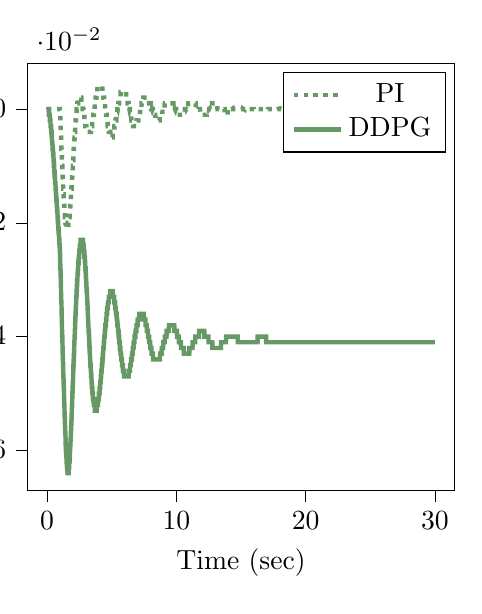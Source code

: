 % This file was created by tikzplotlib v0.9.1.
\begin{tikzpicture}[trim axis right,trim axis left]

\definecolor{color0}{rgb}{0.122,0.467,0.706}
\definecolor{color1}{rgb}{1,0.498,0.055}

\begin{axis}[
compat=newest,
tick align=outside,
tick pos=left,
x grid style={white!69.02!black},
xmin=-1.5, xmax=31.5,
xtick style={color=black},
y grid style={white!69.02!black},
ymin=-0.067, ymax=0.008,
ytick style={color=black},
%yticklabel style={
%        /pgf/number format/.cd,
%        	fixed,
%        	fixed zerofill,
%         	precision=3,
%        /tikz/.cd
%},
scaled y ticks=true,
scaled y ticks=base 10:2,
width=7cm,
height=7cm,
xlabel=Time (sec),
ylabel=Frequency (Hz),
y label style={at={(-0.2,0.5)}}
]
\addplot [ultra thick, green!20!gray, dotted]
table {%
0 0
0.01 0
0.02 0
0.03 0
0.04 0
0.05 0
0.06 0
0.07 0
0.08 0
0.09 0
0.1 0
0.11 0
0.12 0
0.13 0
0.14 0
0.15 0
0.16 0
0.17 0
0.18 0
0.19 0
0.2 0
0.21 0
0.22 0
0.23 0
0.24 0
0.25 0
0.26 0
0.27 0
0.28 0
0.29 0
0.3 0
0.31 0
0.32 0
0.33 0
0.34 0
0.35 0
0.36 0
0.37 0
0.38 0
0.39 0
0.4 0
0.41 0
0.42 0
0.43 0
0.44 0
0.45 0
0.46 0
0.47 0
0.48 0
0.49 0
0.5 0
0.51 0
0.52 0
0.53 0
0.54 0
0.55 0
0.56 0
0.57 0
0.58 0
0.59 0
0.6 0
0.61 0
0.62 0
0.63 0
0.64 0
0.65 0
0.66 0
0.67 0
0.68 0
0.69 0
0.7 0
0.71 0
0.72 0
0.73 0
0.74 0
0.75 0
0.76 0
0.77 0
0.78 0
0.79 0
0.8 0
0.81 0
0.82 0
0.83 0
0.84 0
0.85 0
0.86 0
0.87 0
0.88 0
0.89 0
0.9 0
0.91 0
0.92 0
0.93 0
0.94 0
0.95 0
0.96 0
0.97 0
0.98 0
0.99 0
1 -6.208e-10
1.01 -0.001
1.02 -0.001
1.03 -0.002
1.04 -0.002
1.05 -0.003
1.06 -0.004
1.07 -0.004
1.08 -0.005
1.09 -0.005
1.1 -0.006
1.11 -0.007
1.12 -0.007
1.13 -0.008
1.14 -0.008
1.15 -0.009
1.16 -0.009
1.17 -0.01
1.18 -0.01
1.19 -0.011
1.2 -0.011
1.21 -0.012
1.22 -0.012
1.23 -0.013
1.24 -0.013
1.25 -0.014
1.26 -0.014
1.27 -0.015
1.28 -0.015
1.29 -0.016
1.3 -0.016
1.31 -0.016
1.32 -0.017
1.33 -0.017
1.34 -0.017
1.35 -0.018
1.36 -0.018
1.37 -0.018
1.38 -0.019
1.39 -0.019
1.4 -0.019
1.41 -0.019
1.42 -0.02
1.43 -0.02
1.44 -0.02
1.45 -0.02
1.46 -0.02
1.47 -0.021
1.48 -0.021
1.49 -0.021
1.5 -0.021
1.51 -0.021
1.52 -0.021
1.53 -0.021
1.54 -0.021
1.55 -0.021
1.56 -0.021
1.57 -0.021
1.58 -0.021
1.59 -0.021
1.6 -0.021
1.61 -0.021
1.62 -0.021
1.63 -0.021
1.64 -0.021
1.65 -0.02
1.66 -0.02
1.67 -0.02
1.68 -0.02
1.69 -0.02
1.7 -0.02
1.71 -0.019
1.72 -0.019
1.73 -0.019
1.74 -0.019
1.75 -0.018
1.76 -0.018
1.77 -0.018
1.78 -0.018
1.79 -0.017
1.8 -0.017
1.81 -0.017
1.82 -0.016
1.83 -0.016
1.84 -0.016
1.85 -0.015
1.86 -0.015
1.87 -0.015
1.88 -0.014
1.89 -0.014
1.9 -0.014
1.91 -0.013
1.92 -0.013
1.93 -0.012
1.94 -0.012
1.95 -0.012
1.96 -0.011
1.97 -0.011
1.98 -0.011
1.99 -0.01
2 -0.01
2.01 -0.009
2.02 -0.009
2.03 -0.009
2.04 -0.008
2.05 -0.008
2.06 -0.007
2.07 -0.007
2.08 -0.007
2.09 -0.006
2.1 -0.006
2.11 -0.006
2.12 -0.005
2.13 -0.005
2.14 -0.005
2.15 -0.004
2.16 -0.004
2.17 -0.004
2.18 -0.003
2.19 -0.003
2.2 -0.003
2.21 -0.002
2.22 -0.002
2.23 -0.002
2.24 -0.002
2.25 -0.001
2.26 -0.001
2.27 -0.001
2.28 -0.001
2.29 -0.0
2.3 -0.0
2.31 -3.707e-05
2.32 0.0
2.33 0.0
2.34 0.001
2.35 0.001
2.36 0.001
2.37 0.001
2.38 0.001
2.39 0.001
2.4 0.001
2.41 0.001
2.42 0.002
2.43 0.002
2.44 0.002
2.45 0.002
2.46 0.002
2.47 0.002
2.48 0.002
2.49 0.002
2.5 0.002
2.51 0.002
2.52 0.002
2.53 0.002
2.54 0.002
2.55 0.002
2.56 0.002
2.57 0.002
2.58 0.002
2.59 0.002
2.6 0.002
2.61 0.002
2.62 0.002
2.63 0.002
2.64 0.002
2.65 0.002
2.66 0.001
2.67 0.001
2.68 0.001
2.69 0.001
2.7 0.001
2.71 0.001
2.72 0.001
2.73 0.001
2.74 0.001
2.75 0.0
2.76 0.0
2.77 0.0
2.78 1.384e-05
2.79 -0.0
2.8 -0.0
2.81 -0.0
2.82 -0.001
2.83 -0.001
2.84 -0.001
2.85 -0.001
2.86 -0.001
2.87 -0.001
2.88 -0.001
2.89 -0.002
2.9 -0.002
2.91 -0.002
2.92 -0.002
2.93 -0.002
2.94 -0.002
2.95 -0.002
2.96 -0.003
2.97 -0.003
2.98 -0.003
2.99 -0.003
3.0 -0.003
3.01 -0.003
3.02 -0.003
3.03 -0.003
3.04 -0.003
3.05 -0.004
3.06 -0.004
3.07 -0.004
3.08 -0.004
3.09 -0.004
3.1 -0.004
3.11 -0.004
3.12 -0.004
3.13 -0.004
3.14 -0.004
3.15 -0.004
3.16 -0.004
3.17 -0.004
3.18 -0.004
3.19 -0.004
3.2 -0.004
3.21 -0.004
3.22 -0.004
3.23 -0.004
3.24 -0.004
3.25 -0.004
3.26 -0.004
3.27 -0.004
3.28 -0.004
3.29 -0.004
3.3 -0.004
3.31 -0.004
3.32 -0.004
3.33 -0.004
3.34 -0.004
3.35 -0.004
3.36 -0.004
3.37 -0.004
3.38 -0.004
3.39 -0.004
3.4 -0.004
3.41 -0.003
3.42 -0.003
3.43 -0.003
3.44 -0.003
3.45 -0.003
3.46 -0.003
3.47 -0.003
3.48 -0.003
3.49 -0.003
3.5 -0.002
3.51 -0.002
3.52 -0.002
3.53 -0.002
3.54 -0.002
3.55 -0.002
3.56 -0.002
3.57 -0.001
3.58 -0.001
3.59 -0.001
3.6 -0.001
3.61 -0.001
3.62 -0.001
3.63 -0.0
3.64 -0.0
3.65 -5.328e-05
3.66 0.0
3.67 0.0
3.68 0.0
3.69 0.001
3.7 0.001
3.71 0.001
3.72 0.001
3.73 0.001
3.74 0.001
3.75 0.002
3.76 0.002
3.77 0.002
3.78 0.002
3.79 0.002
3.8 0.002
3.81 0.002
3.82 0.003
3.83 0.003
3.84 0.003
3.85 0.003
3.86 0.003
3.87 0.003
3.88 0.003
3.89 0.003
3.9 0.004
3.91 0.004
3.92 0.004
3.93 0.004
3.94 0.004
3.95 0.004
3.96 0.004
3.97 0.004
3.98 0.004
3.99 0.004
4.0 0.004
4.01 0.004
4.02 0.004
4.03 0.004
4.04 0.004
4.05 0.004
4.06 0.004
4.07 0.004
4.08 0.004
4.09 0.004
4.1 0.004
4.11 0.004
4.12 0.004
4.13 0.004
4.14 0.004
4.15 0.004
4.16 0.004
4.17 0.004
4.18 0.004
4.19 0.004
4.2 0.004
4.21 0.004
4.22 0.004
4.23 0.004
4.24 0.004
4.25 0.004
4.26 0.004
4.27 0.004
4.28 0.003
4.29 0.003
4.3 0.003
4.31 0.003
4.32 0.003
4.33 0.003
4.34 0.003
4.35 0.003
4.36 0.002
4.37 0.002
4.38 0.002
4.39 0.002
4.4 0.002
4.41 0.002
4.42 0.002
4.43 0.001
4.44 0.001
4.45 0.001
4.46 0.001
4.47 0.001
4.48 0.001
4.49 0.0
4.5 0.0
4.51 0.0
4.52 7.015e-06
4.53 -0.0
4.54 -0.0
4.55 -0.0
4.56 -0.001
4.57 -0.001
4.58 -0.001
4.59 -0.001
4.6 -0.001
4.61 -0.001
4.62 -0.002
4.63 -0.002
4.64 -0.002
4.65 -0.002
4.66 -0.002
4.67 -0.002
4.68 -0.002
4.69 -0.003
4.7 -0.003
4.71 -0.003
4.72 -0.003
4.73 -0.003
4.74 -0.003
4.75 -0.003
4.76 -0.003
4.77 -0.004
4.78 -0.004
4.79 -0.004
4.8 -0.004
4.81 -0.004
4.82 -0.004
4.83 -0.004
4.84 -0.004
4.85 -0.004
4.86 -0.004
4.87 -0.004
4.88 -0.004
4.89 -0.004
4.9 -0.005
4.91 -0.005
4.92 -0.005
4.93 -0.005
4.94 -0.005
4.95 -0.005
4.96 -0.005
4.97 -0.005
4.98 -0.005
4.99 -0.005
5.0 -0.005
5.01 -0.005
5.02 -0.005
5.03 -0.005
5.04 -0.005
5.05 -0.005
5.06 -0.005
5.07 -0.005
5.08 -0.004
5.09 -0.004
5.1 -0.004
5.11 -0.004
5.12 -0.004
5.13 -0.004
5.14 -0.004
5.15 -0.004
5.16 -0.004
5.17 -0.004
5.18 -0.004
5.19 -0.004
5.2 -0.004
5.21 -0.003
5.22 -0.003
5.23 -0.003
5.24 -0.003
5.25 -0.003
5.26 -0.003
5.27 -0.003
5.28 -0.003
5.29 -0.003
5.3 -0.002
5.31 -0.002
5.32 -0.002
5.33 -0.002
5.34 -0.002
5.35 -0.002
5.36 -0.002
5.37 -0.001
5.38 -0.001
5.39 -0.001
5.4 -0.001
5.41 -0.001
5.42 -0.001
5.43 -0.001
5.44 -0.0
5.45 -0.0
5.46 -0.0
5.47 -5.043e-05
5.48 8.93e-05
5.49 0.0
5.5 0.0
5.51 0.001
5.52 0.001
5.53 0.001
5.54 0.001
5.55 0.001
5.56 0.001
5.57 0.001
5.58 0.001
5.59 0.002
5.6 0.002
5.61 0.002
5.62 0.002
5.63 0.002
5.64 0.002
5.65 0.002
5.66 0.002
5.67 0.002
5.68 0.002
5.69 0.003
5.7 0.003
5.71 0.003
5.72 0.003
5.73 0.003
5.74 0.003
5.75 0.003
5.76 0.003
5.77 0.003
5.78 0.003
5.79 0.003
5.8 0.003
5.81 0.003
5.82 0.003
5.83 0.003
5.84 0.003
5.85 0.003
5.86 0.003
5.87 0.003
5.88 0.003
5.89 0.003
5.9 0.003
5.91 0.003
5.92 0.003
5.93 0.003
5.94 0.003
5.95 0.003
5.96 0.003
5.97 0.003
5.98 0.003
5.99 0.003
6.0 0.003
6.01 0.003
6.02 0.003
6.03 0.003
6.04 0.003
6.05 0.003
6.06 0.003
6.07 0.003
6.08 0.003
6.09 0.003
6.1 0.003
6.11 0.003
6.12 0.002
6.13 0.002
6.14 0.002
6.15 0.002
6.16 0.002
6.17 0.002
6.18 0.002
6.19 0.002
6.2 0.002
6.21 0.002
6.22 0.002
6.23 0.001
6.24 0.001
6.25 0.001
6.26 0.001
6.27 0.001
6.28 0.001
6.29 0.001
6.3 0.001
6.31 0.001
6.32 0.0
6.33 0.0
6.34 0.0
6.35 0.0
6.36 2.345e-05
6.37 -8.624e-05
6.38 -0.0
6.39 -0.0
6.4 -0.0
6.41 -0.001
6.42 -0.001
6.43 -0.001
6.44 -0.001
6.45 -0.001
6.46 -0.001
6.47 -0.001
6.48 -0.001
6.49 -0.001
6.5 -0.001
6.51 -0.001
6.52 -0.002
6.53 -0.002
6.54 -0.002
6.55 -0.002
6.56 -0.002
6.57 -0.002
6.58 -0.002
6.59 -0.002
6.6 -0.002
6.61 -0.002
6.62 -0.002
6.63 -0.002
6.64 -0.002
6.65 -0.002
6.66 -0.003
6.67 -0.003
6.68 -0.003
6.69 -0.003
6.7 -0.003
6.71 -0.003
6.72 -0.003
6.73 -0.003
6.74 -0.003
6.75 -0.003
6.76 -0.003
6.77 -0.003
6.78 -0.003
6.79 -0.003
6.8 -0.003
6.81 -0.003
6.82 -0.003
6.83 -0.003
6.84 -0.003
6.85 -0.003
6.86 -0.003
6.87 -0.003
6.88 -0.003
6.89 -0.003
6.9 -0.003
6.91 -0.003
6.92 -0.002
6.93 -0.002
6.94 -0.002
6.95 -0.002
6.96 -0.002
6.97 -0.002
6.98 -0.002
6.99 -0.002
7.0 -0.002
7.01 -0.002
7.02 -0.002
7.03 -0.002
7.04 -0.002
7.05 -0.002
7.06 -0.002
7.07 -0.002
7.08 -0.001
7.09 -0.001
7.1 -0.001
7.11 -0.001
7.12 -0.001
7.13 -0.001
7.14 -0.001
7.15 -0.001
7.16 -0.001
7.17 -0.001
7.18 -0.001
7.19 -0.001
7.2 -0.0
7.21 -0.0
7.22 -0.0
7.23 -0.0
7.24 -9.329e-05
7.25 -6.107e-06
7.26 8.06e-05
7.27 0.0
7.28 0.0
7.29 0.0
7.3 0.0
7.31 0.001
7.32 0.001
7.33 0.001
7.34 0.001
7.35 0.001
7.36 0.001
7.37 0.001
7.38 0.001
7.39 0.001
7.4 0.001
7.41 0.001
7.42 0.001
7.43 0.001
7.44 0.001
7.45 0.002
7.46 0.002
7.47 0.002
7.48 0.002
7.49 0.002
7.5 0.002
7.51 0.002
7.52 0.002
7.53 0.002
7.54 0.002
7.55 0.002
7.56 0.002
7.57 0.002
7.58 0.002
7.59 0.002
7.6 0.002
7.61 0.002
7.62 0.002
7.63 0.002
7.64 0.002
7.65 0.002
7.66 0.002
7.67 0.002
7.68 0.002
7.69 0.002
7.7 0.002
7.71 0.002
7.72 0.002
7.73 0.002
7.74 0.002
7.75 0.002
7.76 0.002
7.77 0.002
7.78 0.002
7.79 0.002
7.8 0.002
7.81 0.002
7.82 0.002
7.83 0.002
7.84 0.002
7.85 0.002
7.86 0.002
7.87 0.002
7.88 0.002
7.89 0.002
7.9 0.001
7.91 0.001
7.92 0.001
7.93 0.001
7.94 0.001
7.95 0.001
7.96 0.001
7.97 0.001
7.98 0.001
7.99 0.001
8.0 0.001
8.01 0.001
8.02 0.001
8.03 0.001
8.04 0.001
8.05 0.0
8.06 0.0
8.07 0.0
8.08 0.0
8.09 0.0
8.1 0.0
8.11 7.139e-05
8.12 6.599e-07
8.13 -6.978e-05
8.14 -0.0
8.15 -0.0
8.16 -0.0
8.17 -0.0
8.18 -0.0
8.19 -0.0
8.2 -0.001
8.21 -0.001
8.22 -0.001
8.23 -0.001
8.24 -0.001
8.25 -0.001
8.26 -0.001
8.27 -0.001
8.28 -0.001
8.29 -0.001
8.3 -0.001
8.31 -0.001
8.32 -0.001
8.33 -0.001
8.34 -0.001
8.35 -0.001
8.36 -0.001
8.37 -0.001
8.38 -0.002
8.39 -0.002
8.4 -0.002
8.41 -0.002
8.42 -0.002
8.43 -0.002
8.44 -0.002
8.45 -0.002
8.46 -0.002
8.47 -0.002
8.48 -0.002
8.49 -0.002
8.5 -0.002
8.51 -0.002
8.52 -0.002
8.53 -0.002
8.54 -0.002
8.55 -0.002
8.56 -0.002
8.57 -0.002
8.58 -0.002
8.59 -0.002
8.6 -0.002
8.61 -0.002
8.62 -0.002
8.63 -0.002
8.64 -0.002
8.65 -0.002
8.66 -0.002
8.67 -0.002
8.68 -0.002
8.69 -0.002
8.7 -0.002
8.71 -0.002
8.72 -0.001
8.73 -0.001
8.74 -0.001
8.75 -0.001
8.76 -0.001
8.77 -0.001
8.78 -0.001
8.79 -0.001
8.8 -0.001
8.81 -0.001
8.82 -0.001
8.83 -0.001
8.84 -0.001
8.85 -0.001
8.86 -0.001
8.87 -0.001
8.88 -0.001
8.89 -0.001
8.9 -0.001
8.91 -0.001
8.92 -0.001
8.93 -0.0
8.94 -0.0
8.95 -0.0
8.96 -0.0
8.97 -0.0
8.98 -0.0
8.99 -9.14e-05
9.0 -3.283e-05
9.01 2.552e-05
9.02 8.358e-05
9.03 0.0
9.04 0.0
9.05 0.0
9.06 0.0
9.07 0.0
9.08 0.0
9.09 0.0
9.1 0.001
9.11 0.001
9.12 0.001
9.13 0.001
9.14 0.001
9.15 0.001
9.16 0.001
9.17 0.001
9.18 0.001
9.19 0.001
9.2 0.001
9.21 0.001
9.22 0.001
9.23 0.001
9.24 0.001
9.25 0.001
9.26 0.001
9.27 0.001
9.28 0.001
9.29 0.001
9.3 0.001
9.31 0.001
9.32 0.001
9.33 0.001
9.34 0.001
9.35 0.001
9.36 0.001
9.37 0.001
9.38 0.001
9.39 0.001
9.4 0.001
9.41 0.001
9.42 0.001
9.43 0.001
9.44 0.001
9.45 0.001
9.46 0.001
9.47 0.001
9.48 0.001
9.49 0.001
9.5 0.001
9.51 0.001
9.52 0.001
9.53 0.001
9.54 0.001
9.55 0.001
9.56 0.001
9.57 0.001
9.58 0.001
9.59 0.001
9.6 0.001
9.61 0.001
9.62 0.001
9.63 0.001
9.64 0.001
9.65 0.001
9.66 0.001
9.67 0.001
9.68 0.001
9.69 0.001
9.7 0.001
9.71 0.001
9.72 0.001
9.73 0.001
9.74 0.001
9.75 0.001
9.76 0.001
9.77 0.001
9.78 0.001
9.79 0.0
9.8 0.0
9.81 0.0
9.82 0.0
9.83 0.0
9.84 0.0
9.85 0.0
9.86 0.0
9.87 9.208e-05
9.88 4.385e-05
9.89 -4.223e-06
9.9 -5.209e-05
9.91 -9.968e-05
9.92 -0.0
9.93 -0.0
9.94 -0.0
9.95 -0.0
9.96 -0.0
9.97 -0.0
9.98 -0.0
9.99 -0.0
10.0 -0.001
10.01 -0.001
10.02 -0.001
10.03 -0.001
10.04 -0.001
10.05 -0.001
10.06 -0.001
10.07 -0.001
10.08 -0.001
10.09 -0.001
10.1 -0.001
10.11 -0.001
10.12 -0.001
10.13 -0.001
10.14 -0.001
10.15 -0.001
10.16 -0.001
10.17 -0.001
10.18 -0.001
10.19 -0.001
10.2 -0.001
10.21 -0.001
10.22 -0.001
10.23 -0.001
10.24 -0.001
10.25 -0.001
10.26 -0.001
10.27 -0.001
10.28 -0.001
10.29 -0.001
10.3 -0.001
10.31 -0.001
10.32 -0.001
10.33 -0.001
10.34 -0.001
10.35 -0.001
10.36 -0.001
10.37 -0.001
10.38 -0.001
10.39 -0.001
10.4 -0.001
10.41 -0.001
10.42 -0.001
10.43 -0.001
10.44 -0.001
10.45 -0.001
10.46 -0.001
10.47 -0.001
10.48 -0.001
10.49 -0.001
10.5 -0.001
10.51 -0.001
10.52 -0.001
10.53 -0.001
10.54 -0.001
10.55 -0.001
10.56 -0.001
10.57 -0.001
10.58 -0.001
10.59 -0.001
10.6 -0.001
10.61 -0.001
10.62 -0.001
10.63 -0.001
10.64 -0.001
10.65 -0.0
10.66 -0.0
10.67 -0.0
10.68 -0.0
10.69 -0.0
10.7 -0.0
10.71 -0.0
10.72 -0.0
10.73 -0.0
10.74 -0.0
10.75 -0.0
10.76 -6.659e-05
10.77 -2.711e-05
10.78 1.221e-05
10.79 5.134e-05
10.8 9.022e-05
10.81 0.0
10.82 0.0
10.83 0.0
10.84 0.0
10.85 0.0
10.86 0.0
10.87 0.0
10.88 0.0
10.89 0.0
10.9 0.0
10.91 0.0
10.92 0.001
10.93 0.001
10.94 0.001
10.95 0.001
10.96 0.001
10.97 0.001
10.98 0.001
10.99 0.001
11.0 0.001
11.01 0.001
11.02 0.001
11.03 0.001
11.04 0.001
11.05 0.001
11.06 0.001
11.07 0.001
11.08 0.001
11.09 0.001
11.1 0.001
11.11 0.001
11.12 0.001
11.13 0.001
11.14 0.001
11.15 0.001
11.16 0.001
11.17 0.001
11.18 0.001
11.19 0.001
11.2 0.001
11.21 0.001
11.22 0.001
11.23 0.001
11.24 0.001
11.25 0.001
11.26 0.001
11.27 0.001
11.28 0.001
11.29 0.001
11.3 0.001
11.31 0.001
11.32 0.001
11.33 0.001
11.34 0.001
11.35 0.001
11.36 0.001
11.37 0.001
11.38 0.001
11.39 0.001
11.4 0.001
11.41 0.001
11.42 0.001
11.43 0.001
11.44 0.001
11.45 0.001
11.46 0.001
11.47 0.001
11.48 0.001
11.49 0.001
11.5 0.001
11.51 0.0
11.52 0.0
11.53 0.0
11.54 0.0
11.55 0.0
11.56 0.0
11.57 0.0
11.58 0.0
11.59 0.0
11.6 0.0
11.61 0.0
11.62 0.0
11.63 9.98e-05
11.64 6.75e-05
11.65 3.527e-05
11.66 3.136e-06
11.67 -2.885e-05
11.68 -6.066e-05
11.69 -9.224e-05
11.7 -0.0
11.71 -0.0
11.72 -0.0
11.73 -0.0
11.74 -0.0
11.75 -0.0
11.76 -0.0
11.77 -0.0
11.78 -0.0
11.79 -0.0
11.8 -0.0
11.81 -0.0
11.82 -0.0
11.83 -0.0
11.84 -0.001
11.85 -0.001
11.86 -0.001
11.87 -0.001
11.88 -0.001
11.89 -0.001
11.9 -0.001
11.91 -0.001
11.92 -0.001
11.93 -0.001
11.94 -0.001
11.95 -0.001
11.96 -0.001
11.97 -0.001
11.98 -0.001
11.99 -0.001
12.0 -0.001
12.01 -0.001
12.02 -0.001
12.03 -0.001
12.04 -0.001
12.05 -0.001
12.06 -0.001
12.07 -0.001
12.08 -0.001
12.09 -0.001
12.1 -0.001
12.11 -0.001
12.12 -0.001
12.13 -0.001
12.14 -0.001
12.15 -0.001
12.16 -0.001
12.17 -0.001
12.18 -0.001
12.19 -0.001
12.2 -0.001
12.21 -0.001
12.22 -0.001
12.23 -0.001
12.24 -0.001
12.25 -0.001
12.26 -0.001
12.27 -0.001
12.28 -0.001
12.29 -0.001
12.3 -0.001
12.31 -0.001
12.32 -0.001
12.33 -0.001
12.34 -0.001
12.35 -0.0
12.36 -0.0
12.37 -0.0
12.38 -0.0
12.39 -0.0
12.4 -0.0
12.41 -0.0
12.42 -0.0
12.43 -0.0
12.44 -0.0
12.45 -0.0
12.46 -0.0
12.47 -0.0
12.48 -0.0
12.49 -0.0
12.5 -0.0
12.51 -9.409e-05
12.52 -6.771e-05
12.53 -4.136e-05
12.54 -1.508e-05
12.55 1.11e-05
12.56 3.714e-05
12.57 6.301e-05
12.58 8.869e-05
12.59 0.0
12.6 0.0
12.61 0.0
12.62 0.0
12.63 0.0
12.64 0.0
12.65 0.0
12.66 0.0
12.67 0.0
12.68 0.0
12.69 0.0
12.7 0.0
12.71 0.0
12.72 0.0
12.73 0.0
12.74 0.0
12.75 0.0
12.76 0.0
12.77 0.001
12.78 0.001
12.79 0.001
12.8 0.001
12.81 0.001
12.82 0.001
12.83 0.001
12.84 0.001
12.85 0.001
12.86 0.001
12.87 0.001
12.88 0.001
12.89 0.001
12.9 0.001
12.91 0.001
12.92 0.001
12.93 0.001
12.94 0.001
12.95 0.001
12.96 0.001
12.97 0.001
12.98 0.001
12.99 0.001
13.0 0.001
13.01 0.001
13.02 0.001
13.03 0.001
13.04 0.001
13.05 0.001
13.06 0.001
13.07 0.001
13.08 0.001
13.09 0.001
13.1 0.001
13.11 0.001
13.12 0.001
13.13 0.001
13.14 0.001
13.15 0.001
13.16 0.001
13.17 0.001
13.18 0.0
13.19 0.0
13.2 0.0
13.21 0.0
13.22 0.0
13.23 0.0
13.24 0.0
13.25 0.0
13.26 0.0
13.27 0.0
13.28 0.0
13.29 0.0
13.3 0.0
13.31 0.0
13.32 0.0
13.33 0.0
13.34 0.0
13.35 0.0
13.36 0.0
13.37 0.0
13.38 0.0
13.39 8.541e-05
13.4 6.385e-05
13.41 4.232e-05
13.42 2.083e-05
13.43 -5.895e-07
13.44 -2.191e-05
13.45 -4.311e-05
13.46 -6.415e-05
13.47 -8.502e-05
13.48 -0.0
13.49 -0.0
13.5 -0.0
13.51 -0.0
13.52 -0.0
13.53 -0.0
13.54 -0.0
13.55 -0.0
13.56 -0.0
13.57 -0.0
13.58 -0.0
13.59 -0.0
13.6 -0.0
13.61 -0.0
13.62 -0.0
13.63 -0.0
13.64 -0.0
13.65 -0.0
13.66 -0.0
13.67 -0.0
13.68 -0.0
13.69 -0.0
13.7 -0.0
13.71 -0.0
13.72 -0.0
13.73 -0.0
13.74 -0.001
13.75 -0.001
13.76 -0.001
13.77 -0.001
13.78 -0.001
13.79 -0.001
13.8 -0.001
13.81 -0.001
13.82 -0.001
13.83 -0.001
13.84 -0.001
13.85 -0.001
13.86 -0.001
13.87 -0.001
13.88 -0.001
13.89 -0.001
13.9 -0.001
13.91 -0.001
13.92 -0.001
13.93 -0.001
13.94 -0.001
13.95 -0.001
13.96 -0.001
13.97 -0.001
13.98 -0.0
13.99 -0.0
14.0 -0.0
14.01 -0.0
14.02 -0.0
14.03 -0.0
14.04 -0.0
14.05 -0.0
14.06 -0.0
14.07 -0.0
14.08 -0.0
14.09 -0.0
14.1 -0.0
14.11 -0.0
14.12 -0.0
14.13 -0.0
14.14 -0.0
14.15 -0.0
14.16 -0.0
14.17 -0.0
14.18 -0.0
14.19 -0.0
14.2 -0.0
14.21 -0.0
14.22 -0.0
14.23 -0.0
14.24 -0.0
14.25 -0.0
14.26 -9.573e-05
14.27 -7.814e-05
14.28 -6.053e-05
14.29 -4.292e-05
14.3 -2.534e-05
14.31 -7.806e-06
14.32 9.657e-06
14.33 2.703e-05
14.34 4.429e-05
14.35 6.141e-05
14.36 7.838e-05
14.37 9.517e-05
14.38 0.0
14.39 0.0
14.4 0.0
14.41 0.0
14.42 0.0
14.43 0.0
14.44 0.0
14.45 0.0
14.46 0.0
14.47 0.0
14.48 0.0
14.49 0.0
14.5 0.0
14.51 0.0
14.52 0.0
14.53 0.0
14.54 0.0
14.55 0.0
14.56 0.0
14.57 0.0
14.58 0.0
14.59 0.0
14.6 0.0
14.61 0.0
14.62 0.0
14.63 0.0
14.64 0.0
14.65 0.0
14.66 0.0
14.67 0.0
14.68 0.0
14.69 0.0
14.7 0.0
14.71 0.0
14.72 0.0
14.73 0.0
14.74 0.0
14.75 0.0
14.76 0.0
14.77 0.0
14.78 0.0
14.79 0.0
14.8 0.0
14.81 0.0
14.82 0.0
14.83 0.0
14.84 0.0
14.85 0.0
14.86 0.0
14.87 0.0
14.88 0.0
14.89 0.0
14.9 0.0
14.91 0.0
14.92 0.0
14.93 0.0
14.94 0.0
14.95 0.0
14.96 0.0
14.97 0.0
14.98 0.0
14.99 0.0
15.0 0.0
15.01 0.0
15.02 0.0
15.03 0.0
15.04 0.0
15.05 0.0
15.06 0.0
15.07 0.0
15.08 0.0
15.09 0.0
15.1 0.0
15.11 0.0
15.12 0.0
15.13 9.912e-05
15.14 8.481e-05
15.15 7.045e-05
15.16 5.608e-05
15.17 4.169e-05
15.18 2.732e-05
15.19 1.298e-05
15.2 -1.305e-06
15.21 -1.553e-05
15.22 -2.967e-05
15.23 -4.37e-05
15.24 -5.762e-05
15.25 -7.14e-05
15.26 -8.503e-05
15.27 -9.848e-05
15.28 -0.0
15.29 -0.0
15.3 -0.0
15.31 -0.0
15.32 -0.0
15.33 -0.0
15.34 -0.0
15.35 -0.0
15.36 -0.0
15.37 -0.0
15.38 -0.0
15.39 -0.0
15.4 -0.0
15.41 -0.0
15.42 -0.0
15.43 -0.0
15.44 -0.0
15.45 -0.0
15.46 -0.0
15.47 -0.0
15.48 -0.0
15.49 -0.0
15.5 -0.0
15.51 -0.0
15.52 -0.0
15.53 -0.0
15.54 -0.0
15.55 -0.0
15.56 -0.0
15.57 -0.0
15.58 -0.0
15.59 -0.0
15.6 -0.0
15.61 -0.0
15.62 -0.0
15.63 -0.0
15.64 -0.0
15.65 -0.0
15.66 -0.0
15.67 -0.0
15.68 -0.0
15.69 -0.0
15.7 -0.0
15.71 -0.0
15.72 -0.0
15.73 -0.0
15.74 -0.0
15.75 -0.0
15.76 -0.0
15.77 -0.0
15.78 -0.0
15.79 -0.0
15.8 -0.0
15.81 -0.0
15.82 -0.0
15.83 -0.0
15.84 -0.0
15.85 -0.0
15.86 -0.0
15.87 -0.0
15.88 -0.0
15.89 -0.0
15.9 -0.0
15.91 -0.0
15.92 -0.0
15.93 -0.0
15.94 -0.0
15.95 -0.0
15.96 -0.0
15.97 -0.0
15.98 -0.0
15.99 -0.0
16.0 -9.808e-05
16.01 -8.648e-05
16.02 -7.481e-05
16.03 -6.311e-05
16.04 -5.138e-05
16.05 -3.964e-05
16.06 -2.791e-05
16.07 -1.619e-05
16.08 -4.504e-06
16.09 7.132e-06
16.1 1.871e-05
16.11 3.02e-05
16.12 4.161e-05
16.13 5.291e-05
16.14 6.409e-05
16.15 7.514e-05
16.16 8.605e-05
16.17 9.679e-05
16.18 0.0
16.19 0.0
16.2 0.0
16.21 0.0
16.22 0.0
16.23 0.0
16.24 0.0
16.25 0.0
16.26 0.0
16.27 0.0
16.28 0.0
16.29 0.0
16.3 0.0
16.31 0.0
16.32 0.0
16.33 0.0
16.34 0.0
16.35 0.0
16.36 0.0
16.37 0.0
16.38 0.0
16.39 0.0
16.4 0.0
16.41 0.0
16.42 0.0
16.43 0.0
16.44 0.0
16.45 0.0
16.46 0.0
16.47 0.0
16.48 0.0
16.49 0.0
16.5 0.0
16.51 0.0
16.52 0.0
16.53 0.0
16.54 0.0
16.55 0.0
16.56 0.0
16.57 0.0
16.58 0.0
16.59 0.0
16.6 0.0
16.61 0.0
16.62 0.0
16.63 0.0
16.64 0.0
16.65 0.0
16.66 0.0
16.67 0.0
16.68 0.0
16.69 0.0
16.7 0.0
16.71 0.0
16.72 0.0
16.73 0.0
16.74 0.0
16.75 0.0
16.76 0.0
16.77 0.0
16.78 0.0
16.79 0.0
16.8 0.0
16.81 0.0
16.82 0.0
16.83 0.0
16.84 0.0
16.85 0.0
16.86 0.0
16.87 9.379e-05
16.88 8.441e-05
16.89 7.497e-05
16.9 6.548e-05
16.91 5.594e-05
16.92 4.638e-05
16.93 3.681e-05
16.94 2.723e-05
16.95 1.766e-05
16.96 8.114e-06
16.97 -1.399e-06
16.98 -1.087e-05
16.99 -2.028e-05
17.0 -2.962e-05
17.01 -3.888e-05
17.02 -4.805e-05
17.03 -5.712e-05
17.04 -6.607e-05
17.05 -7.49e-05
17.06 -8.359e-05
17.07 -9.214e-05
17.08 -0.0
17.09 -0.0
17.1 -0.0
17.11 -0.0
17.12 -0.0
17.13 -0.0
17.14 -0.0
17.15 -0.0
17.16 -0.0
17.17 -0.0
17.18 -0.0
17.19 -0.0
17.2 -0.0
17.21 -0.0
17.22 -0.0
17.23 -0.0
17.24 -0.0
17.25 -0.0
17.26 -0.0
17.27 -0.0
17.28 -0.0
17.29 -0.0
17.3 -0.0
17.31 -0.0
17.32 -0.0
17.33 -0.0
17.34 -0.0
17.35 -0.0
17.36 -0.0
17.37 -0.0
17.38 -0.0
17.39 -0.0
17.4 -0.0
17.41 -0.0
17.42 -0.0
17.43 -0.0
17.44 -0.0
17.45 -0.0
17.46 -0.0
17.47 -0.0
17.48 -0.0
17.49 -0.0
17.5 -0.0
17.51 -0.0
17.52 -0.0
17.53 -0.0
17.54 -0.0
17.55 -0.0
17.56 -0.0
17.57 -0.0
17.58 -0.0
17.59 -0.0
17.6 -0.0
17.61 -0.0
17.62 -0.0
17.63 -0.0
17.64 -0.0
17.65 -0.0
17.66 -0.0
17.67 -0.0
17.68 -0.0
17.69 -0.0
17.7 -0.0
17.71 -0.0
17.72 -0.0
17.73 -9.511e-05
17.74 -8.763e-05
17.75 -8.008e-05
17.76 -7.246e-05
17.77 -6.478e-05
17.78 -5.705e-05
17.79 -4.929e-05
17.8 -4.15e-05
17.81 -3.37e-05
17.82 -2.588e-05
17.83 -1.808e-05
17.84 -1.028e-05
17.85 -2.508e-06
17.86 5.232e-06
17.87 1.293e-05
17.88 2.058e-05
17.89 2.816e-05
17.9 3.567e-05
17.91 4.311e-05
17.92 5.045e-05
17.93 5.77e-05
17.94 6.484e-05
17.95 7.187e-05
17.96 7.878e-05
17.97 8.555e-05
17.98 9.218e-05
17.99 9.867e-05
18 0.0
18.01 0.0
18.02 0.0
18.03 0.0
18.04 0.0
18.05 0.0
18.06 0.0
18.07 0.0
18.08 0.0
18.09 0.0
18.1 0.0
18.11 0.0
18.12 0.0
18.13 0.0
18.14 0.0
18.15 0.0
18.16 0.0
18.17 0.0
18.18 0.0
18.19 0.0
18.2 0.0
18.21 0.0
18.22 0.0
18.23 0.0
18.24 0.0
18.25 0.0
18.26 0.0
18.27 0.0
18.28 0.0
18.29 0.0
18.3 0.0
18.31 0.0
18.32 0.0
18.33 0.0
18.34 0.0
18.35 0.0
18.36 0.0
18.37 0.0
18.38 0.0
18.39 0.0
18.4 0.0
18.41 0.0
18.42 0.0
18.43 0.0
18.44 0.0
18.45 0.0
18.46 0.0
18.47 0.0
18.48 0.0
18.49 0.0
18.5 0.0
18.51 0.0
18.52 0.0
18.53 0.0
18.54 0.0
18.55 0.0
18.56 0.0
18.57 0.0
18.58 9.812e-05
18.59 9.23e-05
18.6 8.639e-05
18.61 8.039e-05
18.62 7.433e-05
18.63 6.82e-05
18.64 6.201e-05
18.65 5.577e-05
18.66 4.948e-05
18.67 4.317e-05
18.68 3.683e-05
18.69 3.047e-05
18.7 2.41e-05
18.71 1.773e-05
18.72 1.137e-05
18.73 5.027e-06
18.74 -1.296e-06
18.75 -7.589e-06
18.76 -1.384e-05
18.77 -2.005e-05
18.78 -2.62e-05
18.79 -3.23e-05
18.8 -3.832e-05
18.81 -4.427e-05
18.82 -5.013e-05
18.83 -5.59e-05
18.84 -6.158e-05
18.85 -6.715e-05
18.86 -7.261e-05
18.87 -7.796e-05
18.88 -8.318e-05
18.89 -8.827e-05
18.9 -9.323e-05
18.91 -9.805e-05
18.92 -0.0
18.93 -0.0
18.94 -0.0
18.95 -0.0
18.96 -0.0
18.97 -0.0
18.98 -0.0
18.99 -0.0
19.0 -0.0
19.01 -0.0
19.02 -0.0
19.03 -0.0
19.04 -0.0
19.05 -0.0
19.06 -0.0
19.07 -0.0
19.08 -0.0
19.09 -0.0
19.1 -0.0
19.11 -0.0
19.12 -0.0
19.13 -0.0
19.14 -0.0
19.15 -0.0
19.16 -0.0
19.17 -0.0
19.18 -0.0
19.19 -0.0
19.2 -0.0
19.21 -0.0
19.22 -0.0
19.23 -0.0
19.24 -0.0
19.25 -0.0
19.26 -0.0
19.27 -0.0
19.28 -0.0
19.29 -0.0
19.3 -0.0
19.31 -0.0
19.32 -0.0
19.33 -0.0
19.34 -0.0
19.35 -0.0
19.36 -0.0
19.37 -0.0
19.38 -0.0
19.39 -0.0
19.4 -0.0
19.41 -0.0
19.42 -0.0
19.43 -9.58e-05
19.44 -9.135e-05
19.45 -8.682e-05
19.46 -8.219e-05
19.47 -7.749e-05
19.48 -7.27e-05
19.49 -6.785e-05
19.5 -6.293e-05
19.51 -5.796e-05
19.52 -5.294e-05
19.53 -4.787e-05
19.54 -4.277e-05
19.55 -3.763e-05
19.56 -3.247e-05
19.57 -2.73e-05
19.58 -2.211e-05
19.59 -1.692e-05
19.6 -1.174e-05
19.61 -6.557e-06
19.62 -1.394e-06
19.63 3.746e-06
19.64 8.858e-06
19.65 1.394e-05
19.66 1.897e-05
19.67 2.396e-05
19.68 2.89e-05
19.69 3.377e-05
19.7 3.858e-05
19.71 4.332e-05
19.72 4.799e-05
19.73 5.257e-05
19.74 5.706e-05
19.75 6.146e-05
19.76 6.577e-05
19.77 6.997e-05
19.78 7.406e-05
19.79 7.804e-05
19.8 8.19e-05
19.81 8.564e-05
19.82 8.926e-05
19.83 9.274e-05
19.84 9.61e-05
19.85 9.931e-05
19.86 0.0
19.87 0.0
19.88 0.0
19.89 0.0
19.9 0.0
19.91 0.0
19.92 0.0
19.93 0.0
19.94 0.0
19.95 0.0
19.96 0.0
19.97 0.0
19.98 0.0
19.99 0.0
20.0 0.0
20.01 0.0
20.02 0.0
20.03 0.0
20.04 0.0
20.05 0.0
20.06 0.0
20.07 0.0
20.08 0.0
20.09 0.0
20.1 0.0
20.11 0.0
20.12 0.0
20.13 0.0
20.14 0.0
20.15 0.0
20.16 0.0
20.17 0.0
20.18 0.0
20.19 0.0
20.2 0.0
20.21 0.0
20.22 0.0
20.23 0.0
20.24 0.0
20.25 9.927e-05
20.26 9.627e-05
20.27 9.316e-05
20.28 8.995e-05
20.29 8.664e-05
20.3 8.323e-05
20.31 7.974e-05
20.32 7.616e-05
20.33 7.25e-05
20.34 6.876e-05
20.35 6.496e-05
20.36 6.109e-05
20.37 5.717e-05
20.38 5.318e-05
20.39 4.916e-05
20.4 4.508e-05
20.41 4.097e-05
20.42 3.683e-05
20.43 3.266e-05
20.44 2.846e-05
20.45 2.425e-05
20.46 2.003e-05
20.47 1.581e-05
20.48 1.158e-05
20.49 7.356e-06
20.5 3.144e-06
20.51 -1.052e-06
20.52 -5.227e-06
20.53 -9.377e-06
20.54 -1.35e-05
20.55 -1.758e-05
20.56 -2.162e-05
20.57 -2.561e-05
20.58 -2.956e-05
20.59 -3.345e-05
20.6 -3.728e-05
20.61 -4.104e-05
20.62 -4.473e-05
20.63 -4.835e-05
20.64 -5.19e-05
20.65 -5.536e-05
20.66 -5.873e-05
20.67 -6.202e-05
20.68 -6.521e-05
20.69 -6.83e-05
20.7 -7.13e-05
20.71 -7.419e-05
20.72 -7.697e-05
20.73 -7.964e-05
20.74 -8.22e-05
20.75 -8.465e-05
20.76 -8.697e-05
20.77 -8.918e-05
20.78 -9.126e-05
20.79 -9.322e-05
20.8 -9.505e-05
20.81 -9.675e-05
20.82 -9.832e-05
20.83 -9.976e-05
20.84 -0.0
20.85 -0.0
20.86 -0.0
20.87 -0.0
20.88 -0.0
20.89 -0.0
20.9 -0.0
20.91 -0.0
20.92 -0.0
20.93 -0.0
20.94 -0.0
20.95 -0.0
20.96 -0.0
20.97 -0.0
20.98 -0.0
20.99 -0.0
21.0 -0.0
21.01 -0.0
21.02 -0.0
21.03 -0.0
21.04 -9.903e-05
21.05 -9.757e-05
21.06 -9.6e-05
21.07 -9.432e-05
21.08 -9.252e-05
21.09 -9.062e-05
21.1 -8.861e-05
21.11 -8.649e-05
21.12 -8.428e-05
21.13 -8.197e-05
21.14 -7.957e-05
21.15 -7.708e-05
21.16 -7.451e-05
21.17 -7.185e-05
21.18 -6.911e-05
21.19 -6.63e-05
21.2 -6.342e-05
21.21 -6.047e-05
21.22 -5.746e-05
21.23 -5.439e-05
21.24 -5.126e-05
21.25 -4.809e-05
21.26 -4.487e-05
21.27 -4.16e-05
21.28 -3.83e-05
21.29 -3.497e-05
21.3 -3.161e-05
21.31 -2.822e-05
21.32 -2.482e-05
21.33 -2.14e-05
21.34 -1.796e-05
21.35 -1.452e-05
21.36 -1.108e-05
21.37 -7.641e-06
21.38 -4.208e-06
21.39 -7.85e-07
21.4 2.623e-06
21.41 6.012e-06
21.42 9.377e-06
21.43 1.272e-05
21.44 1.602e-05
21.45 1.929e-05
21.46 2.252e-05
21.47 2.571e-05
21.48 2.885e-05
21.49 3.194e-05
21.5 3.498e-05
21.51 3.795e-05
21.52 4.087e-05
21.53 4.372e-05
21.54 4.65e-05
21.55 4.921e-05
21.56 5.184e-05
21.57 5.44e-05
21.58 5.688e-05
21.59 5.927e-05
21.6 6.158e-05
21.61 6.38e-05
21.62 6.592e-05
21.63 6.796e-05
21.64 6.99e-05
21.65 7.174e-05
21.66 7.348e-05
21.67 7.513e-05
21.68 7.666e-05
21.69 7.81e-05
21.7 7.943e-05
21.71 8.065e-05
21.72 8.177e-05
21.73 8.278e-05
21.74 8.368e-05
21.75 8.446e-05
21.76 8.514e-05
21.77 8.571e-05
21.78 8.617e-05
21.79 8.651e-05
21.8 8.675e-05
21.81 8.687e-05
21.82 8.689e-05
21.83 8.679e-05
21.84 8.658e-05
21.85 8.627e-05
21.86 8.585e-05
21.87 8.532e-05
21.88 8.469e-05
21.89 8.395e-05
21.9 8.311e-05
21.91 8.217e-05
21.92 8.113e-05
21.93 8.0e-05
21.94 7.876e-05
21.95 7.744e-05
21.96 7.602e-05
21.97 7.451e-05
21.98 7.291e-05
21.99 7.123e-05
22.0 6.947e-05
22.01 6.763e-05
22.02 6.571e-05
22.03 6.372e-05
22.04 6.166e-05
22.05 5.952e-05
22.06 5.733e-05
22.07 5.507e-05
22.08 5.275e-05
22.09 5.038e-05
22.1 4.795e-05
22.11 4.547e-05
22.12 4.295e-05
22.13 4.039e-05
22.14 3.778e-05
22.15 3.514e-05
22.16 3.247e-05
22.17 2.977e-05
22.18 2.705e-05
22.19 2.43e-05
22.2 2.154e-05
22.21 1.876e-05
22.22 1.597e-05
22.23 1.317e-05
22.24 1.037e-05
22.25 7.57e-06
22.26 4.773e-06
22.27 1.983e-06
22.28 -7.961e-07
22.29 -3.562e-06
22.3 -6.31e-06
22.31 -9.037e-06
22.32 -1.174e-05
22.33 -1.442e-05
22.34 -1.706e-05
22.35 -1.967e-05
22.36 -2.225e-05
22.37 -2.478e-05
22.38 -2.727e-05
22.39 -2.972e-05
22.4 -3.211e-05
22.41 -3.446e-05
22.42 -3.675e-05
22.43 -3.898e-05
22.44 -4.115e-05
22.45 -4.327e-05
22.46 -4.531e-05
22.47 -4.729e-05
22.48 -4.92e-05
22.49 -5.104e-05
22.5 -5.281e-05
22.51 -5.45e-05
22.52 -5.612e-05
22.53 -5.765e-05
22.54 -5.911e-05
22.55 -6.049e-05
22.56 -6.178e-05
22.57 -6.299e-05
22.58 -6.411e-05
22.59 -6.515e-05
22.6 -6.61e-05
22.61 -6.696e-05
22.62 -6.773e-05
22.63 -6.842e-05
22.64 -6.901e-05
22.65 -6.952e-05
22.66 -6.993e-05
22.67 -7.026e-05
22.68 -7.049e-05
22.69 -7.064e-05
22.7 -7.069e-05
22.71 -7.066e-05
22.72 -7.053e-05
22.73 -7.032e-05
22.74 -7.002e-05
22.75 -6.963e-05
22.76 -6.916e-05
22.77 -6.86e-05
22.78 -6.795e-05
22.79 -6.723e-05
22.8 -6.642e-05
22.81 -6.553e-05
22.82 -6.457e-05
22.83 -6.352e-05
22.84 -6.241e-05
22.85 -6.121e-05
22.86 -5.995e-05
22.87 -5.862e-05
22.88 -5.722e-05
22.89 -5.575e-05
22.9 -5.422e-05
22.91 -5.263e-05
22.92 -5.098e-05
22.93 -4.927e-05
22.94 -4.751e-05
22.95 -4.569e-05
22.96 -4.383e-05
22.97 -4.192e-05
22.98 -3.997e-05
22.99 -3.797e-05
23.0 -3.594e-05
23.01 -3.387e-05
23.02 -3.176e-05
23.03 -2.963e-05
23.04 -2.747e-05
23.05 -2.528e-05
23.06 -2.308e-05
23.07 -2.085e-05
23.08 -1.861e-05
23.09 -1.636e-05
23.1 -1.409e-05
23.11 -1.182e-05
23.12 -9.541e-06
23.13 -7.264e-06
23.14 -4.987e-06
23.15 -2.715e-06
23.16 -4.499e-07
23.17 1.805e-06
23.18 4.047e-06
23.19 6.274e-06
23.2 8.482e-06
23.21 1.067e-05
23.22 1.283e-05
23.23 1.497e-05
23.24 1.708e-05
23.25 1.916e-05
23.26 2.12e-05
23.27 2.321e-05
23.28 2.517e-05
23.29 2.71e-05
23.3 2.899e-05
23.31 3.082e-05
23.32 3.261e-05
23.33 3.436e-05
23.34 3.605e-05
23.35 3.768e-05
23.36 3.926e-05
23.37 4.079e-05
23.38 4.225e-05
23.39 4.366e-05
23.4 4.5e-05
23.41 4.628e-05
23.42 4.75e-05
23.43 4.865e-05
23.44 4.973e-05
23.45 5.075e-05
23.46 5.17e-05
23.47 5.257e-05
23.48 5.338e-05
23.49 5.412e-05
23.5 5.478e-05
23.51 5.537e-05
23.52 5.589e-05
23.53 5.634e-05
23.54 5.671e-05
23.55 5.701e-05
23.56 5.723e-05
23.57 5.739e-05
23.58 5.747e-05
23.59 5.747e-05
23.6 5.741e-05
23.61 5.727e-05
23.62 5.706e-05
23.63 5.678e-05
23.64 5.643e-05
23.65 5.6e-05
23.66 5.551e-05
23.67 5.496e-05
23.68 5.433e-05
23.69 5.364e-05
23.7 5.289e-05
23.71 5.207e-05
23.72 5.119e-05
23.73 5.025e-05
23.74 4.925e-05
23.75 4.819e-05
23.76 4.708e-05
23.77 4.591e-05
23.78 4.469e-05
23.79 4.342e-05
23.8 4.21e-05
23.81 4.074e-05
23.82 3.933e-05
23.83 3.787e-05
23.84 3.638e-05
23.85 3.484e-05
23.86 3.327e-05
23.87 3.166e-05
23.88 3.003e-05
23.89 2.836e-05
23.9 2.666e-05
23.91 2.494e-05
23.92 2.319e-05
23.93 2.142e-05
23.94 1.964e-05
23.95 1.784e-05
23.96 1.602e-05
23.97 1.419e-05
23.98 1.235e-05
23.99 1.051e-05
24.0 8.661e-06
24.01 6.809e-06
24.02 4.958e-06
24.03 3.109e-06
24.04 1.265e-06
24.05 -5.726e-07
24.06 -2.4e-06
24.07 -4.217e-06
24.08 -6.019e-06
24.09 -7.806e-06
24.1 -9.574e-06
24.11 -1.132e-05
24.12 -1.305e-05
24.13 -1.475e-05
24.14 -1.642e-05
24.15 -1.807e-05
24.16 -1.968e-05
24.17 -2.127e-05
24.18 -2.281e-05
24.19 -2.433e-05
24.2 -2.58e-05
24.21 -2.724e-05
24.22 -2.863e-05
24.23 -2.998e-05
24.24 -3.129e-05
24.25 -3.255e-05
24.26 -3.377e-05
24.27 -3.493e-05
24.28 -3.605e-05
24.29 -3.711e-05
24.3 -3.813e-05
24.31 -3.909e-05
24.32 -4.0e-05
24.33 -4.085e-05
24.34 -4.165e-05
24.35 -4.239e-05
24.36 -4.307e-05
24.37 -4.37e-05
24.38 -4.426e-05
24.39 -4.477e-05
24.4 -4.522e-05
24.41 -4.561e-05
24.42 -4.595e-05
24.43 -4.622e-05
24.44 -4.643e-05
24.45 -4.658e-05
24.46 -4.668e-05
24.47 -4.671e-05
24.48 -4.669e-05
24.49 -4.66e-05
24.5 -4.646e-05
24.51 -4.626e-05
24.52 -4.6e-05
24.53 -4.569e-05
24.54 -4.532e-05
24.55 -4.489e-05
24.56 -4.441e-05
24.57 -4.387e-05
24.58 -4.328e-05
24.59 -4.264e-05
24.6 -4.195e-05
24.61 -4.121e-05
24.62 -4.042e-05
24.63 -3.959e-05
24.64 -3.871e-05
24.65 -3.778e-05
24.66 -3.681e-05
24.67 -3.58e-05
24.68 -3.474e-05
24.69 -3.365e-05
24.7 -3.252e-05
24.71 -3.136e-05
24.72 -3.016e-05
24.73 -2.893e-05
24.74 -2.766e-05
24.75 -2.637e-05
24.76 -2.505e-05
24.77 -2.371e-05
24.78 -2.234e-05
24.79 -2.095e-05
24.8 -1.954e-05
24.81 -1.811e-05
24.82 -1.667e-05
24.83 -1.521e-05
24.84 -1.374e-05
24.85 -1.226e-05
24.86 -1.077e-05
24.87 -9.276e-06
24.88 -7.775e-06
24.89 -6.272e-06
24.9 -4.767e-06
24.91 -3.264e-06
24.92 -1.764e-06
24.93 -2.68e-07
24.94 1.221e-06
24.95 2.701e-06
24.96 4.171e-06
24.97 5.629e-06
24.98 7.073e-06
24.99 8.502e-06
25.0 9.912e-06
25.01 1.13e-05
25.02 1.267e-05
25.03 1.402e-05
25.04 1.535e-05
25.05 1.665e-05
25.06 1.792e-05
25.07 1.916e-05
25.08 2.037e-05
25.09 2.156e-05
25.1 2.27e-05
25.11 2.382e-05
25.12 2.49e-05
25.13 2.594e-05
25.14 2.695e-05
25.15 2.791e-05
25.16 2.884e-05
25.17 2.973e-05
25.18 3.057e-05
25.19 3.137e-05
25.2 3.213e-05
25.21 3.285e-05
25.22 3.351e-05
25.23 3.414e-05
25.24 3.472e-05
25.25 3.525e-05
25.26 3.573e-05
25.27 3.617e-05
25.28 3.656e-05
25.29 3.69e-05
25.3 3.719e-05
25.31 3.744e-05
25.32 3.763e-05
25.33 3.778e-05
25.34 3.788e-05
25.35 3.793e-05
25.36 3.793e-05
25.37 3.789e-05
25.38 3.78e-05
25.39 3.766e-05
25.4 3.747e-05
25.41 3.724e-05
25.42 3.696e-05
25.43 3.663e-05
25.44 3.626e-05
25.45 3.585e-05
25.46 3.539e-05
25.47 3.49e-05
25.48 3.435e-05
25.49 3.377e-05
25.5 3.315e-05
25.51 3.249e-05
25.52 3.179e-05
25.53 3.106e-05
25.54 3.029e-05
25.55 2.948e-05
25.56 2.864e-05
25.57 2.777e-05
25.58 2.687e-05
25.59 2.593e-05
25.6 2.497e-05
25.61 2.399e-05
25.62 2.297e-05
25.63 2.194e-05
25.64 2.088e-05
25.65 1.979e-05
25.66 1.869e-05
25.67 1.757e-05
25.68 1.644e-05
25.69 1.528e-05
25.7 1.412e-05
25.71 1.294e-05
25.72 1.175e-05
25.73 1.055e-05
25.74 9.346e-06
25.75 8.133e-06
25.76 6.916e-06
25.77 5.697e-06
25.78 4.475e-06
25.79 3.254e-06
25.8 2.034e-06
25.81 8.177e-07
25.82 -3.941e-07
25.83 -1.6e-06
25.84 -2.798e-06
25.85 -3.986e-06
25.86 -5.164e-06
25.87 -6.33e-06
25.88 -7.483e-06
25.89 -8.621e-06
25.9 -9.742e-06
25.91 -1.085e-05
25.92 -1.193e-05
25.93 -1.3e-05
25.94 -1.404e-05
25.95 -1.506e-05
25.96 -1.606e-05
25.97 -1.703e-05
25.98 -1.797e-05
25.99 -1.889e-05
26.0 -1.978e-05
26.01 -2.065e-05
26.02 -2.148e-05
26.03 -2.228e-05
26.04 -2.305e-05
26.05 -2.378e-05
26.06 -2.448e-05
26.07 -2.515e-05
26.08 -2.578e-05
26.09 -2.638e-05
26.1 -2.694e-05
26.11 -2.747e-05
26.12 -2.795e-05
26.13 -2.84e-05
26.14 -2.882e-05
26.15 -2.919e-05
26.16 -2.952e-05
26.17 -2.982e-05
26.18 -3.008e-05
26.19 -3.03e-05
26.2 -3.047e-05
26.21 -3.061e-05
26.22 -3.071e-05
26.23 -3.077e-05
26.24 -3.08e-05
26.25 -3.078e-05
26.26 -3.072e-05
26.27 -3.063e-05
26.28 -3.049e-05
26.29 -3.032e-05
26.3 -3.012e-05
26.31 -2.987e-05
26.32 -2.959e-05
26.33 -2.927e-05
26.34 -2.892e-05
26.35 -2.853e-05
26.36 -2.811e-05
26.37 -2.765e-05
26.38 -2.716e-05
26.39 -2.664e-05
26.4 -2.609e-05
26.41 -2.551e-05
26.42 -2.489e-05
26.43 -2.425e-05
26.44 -2.359e-05
26.45 -2.289e-05
26.46 -2.217e-05
26.47 -2.143e-05
26.48 -2.066e-05
26.49 -1.987e-05
26.5 -1.906e-05
26.51 -1.822e-05
26.52 -1.737e-05
26.53 -1.65e-05
26.54 -1.562e-05
26.55 -1.472e-05
26.56 -1.38e-05
26.57 -1.287e-05
26.58 -1.193e-05
26.59 -1.098e-05
26.6 -1.002e-05
26.61 -9.048e-06
26.62 -8.072e-06
26.63 -7.09e-06
26.64 -6.104e-06
26.65 -5.115e-06
26.66 -4.125e-06
26.67 -3.134e-06
26.68 -2.143e-06
26.69 -1.154e-06
26.7 -1.691e-07
26.71 8.118e-07
26.72 1.787e-06
26.73 2.755e-06
26.74 3.716e-06
26.75 4.667e-06
26.76 5.608e-06
26.77 6.537e-06
26.78 7.454e-06
26.79 8.356e-06
26.8 9.244e-06
26.81 1.012e-05
26.82 1.097e-05
26.83 1.181e-05
26.84 1.263e-05
26.85 1.343e-05
26.86 1.42e-05
26.87 1.496e-05
26.88 1.569e-05
26.89 1.641e-05
26.9 1.709e-05
26.91 1.775e-05
26.92 1.839e-05
26.93 1.9e-05
26.94 1.958e-05
26.95 2.014e-05
26.96 2.067e-05
26.97 2.117e-05
26.98 2.164e-05
26.99 2.208e-05
27.0 2.249e-05
27.01 2.287e-05
27.02 2.322e-05
27.03 2.353e-05
27.04 2.382e-05
27.05 2.408e-05
27.06 2.43e-05
27.07 2.449e-05
27.08 2.465e-05
27.09 2.478e-05
27.1 2.488e-05
27.11 2.494e-05
27.12 2.498e-05
27.13 2.498e-05
27.14 2.495e-05
27.15 2.489e-05
27.16 2.48e-05
27.17 2.467e-05
27.18 2.452e-05
27.19 2.433e-05
27.2 2.412e-05
27.21 2.388e-05
27.22 2.36e-05
27.23 2.33e-05
27.24 2.297e-05
27.25 2.262e-05
27.26 2.223e-05
27.27 2.182e-05
27.28 2.139e-05
27.29 2.093e-05
27.3 2.044e-05
27.31 1.994e-05
27.32 1.941e-05
27.33 1.885e-05
27.34 1.828e-05
27.35 1.768e-05
27.36 1.707e-05
27.37 1.644e-05
27.38 1.579e-05
27.39 1.512e-05
27.4 1.444e-05
27.41 1.374e-05
27.42 1.303e-05
27.43 1.23e-05
27.44 1.157e-05
27.45 1.082e-05
27.46 1.006e-05
27.47 9.29e-06
27.48 8.515e-06
27.49 7.732e-06
27.5 6.943e-06
27.51 6.149e-06
27.52 5.351e-06
27.53 4.55e-06
27.54 3.748e-06
27.55 2.944e-06
27.56 2.14e-06
27.57 1.337e-06
27.58 5.37e-07
27.59 -2.604e-07
27.6 -1.054e-06
27.61 -1.842e-06
27.62 -2.624e-06
27.63 -3.399e-06
27.64 -4.166e-06
27.65 -4.925e-06
27.66 -5.673e-06
27.67 -6.411e-06
27.68 -7.137e-06
27.69 -7.851e-06
27.7 -8.551e-06
27.71 -9.237e-06
27.72 -9.909e-06
27.73 -1.056e-05
27.74 -1.12e-05
27.75 -1.183e-05
27.76 -1.243e-05
27.77 -1.302e-05
27.78 -1.358e-05
27.79 -1.413e-05
27.8 -1.466e-05
27.81 -1.516e-05
27.82 -1.564e-05
27.83 -1.611e-05
27.84 -1.654e-05
27.85 -1.696e-05
27.86 -1.735e-05
27.87 -1.772e-05
27.88 -1.807e-05
27.89 -1.839e-05
27.9 -1.868e-05
27.91 -1.895e-05
27.92 -1.92e-05
27.93 -1.942e-05
27.94 -1.961e-05
27.95 -1.978e-05
27.96 -1.993e-05
27.97 -2.004e-05
27.98 -2.013e-05
27.99 -2.02e-05
28.0 -2.024e-05
28.01 -2.025e-05
28.02 -2.024e-05
28.03 -2.02e-05
28.04 -2.014e-05
28.05 -2.005e-05
28.06 -1.994e-05
28.07 -1.98e-05
28.08 -1.964e-05
28.09 -1.946e-05
28.1 -1.925e-05
28.11 -1.902e-05
28.12 -1.876e-05
28.13 -1.848e-05
28.14 -1.818e-05
28.15 -1.786e-05
28.16 -1.752e-05
28.17 -1.715e-05
28.18 -1.677e-05
28.19 -1.637e-05
28.2 -1.595e-05
28.21 -1.551e-05
28.22 -1.505e-05
28.23 -1.458e-05
28.24 -1.409e-05
28.25 -1.358e-05
28.26 -1.306e-05
28.27 -1.253e-05
28.28 -1.198e-05
28.29 -1.142e-05
28.3 -1.085e-05
28.31 -1.027e-05
28.32 -9.676e-06
28.33 -9.074e-06
28.34 -8.463e-06
28.35 -7.844e-06
28.36 -7.219e-06
28.37 -6.587e-06
28.38 -5.95e-06
28.39 -5.308e-06
28.4 -4.663e-06
28.41 -4.015e-06
28.42 -3.365e-06
28.43 -2.714e-06
28.44 -2.063e-06
28.45 -1.412e-06
28.46 -7.619e-07
28.47 -1.143e-07
28.48 5.303e-07
28.49 1.171e-06
28.5 1.808e-06
28.51 2.439e-06
28.52 3.064e-06
28.53 3.682e-06
28.54 4.293e-06
28.55 4.895e-06
28.56 5.488e-06
28.57 6.072e-06
28.58 6.645e-06
28.59 7.207e-06
28.6 7.757e-06
28.61 8.295e-06
28.62 8.819e-06
28.63 9.33e-06
28.64 9.827e-06
28.65 1.031e-05
28.66 1.078e-05
28.67 1.123e-05
28.68 1.166e-05
28.69 1.208e-05
28.7 1.248e-05
28.71 1.286e-05
28.72 1.323e-05
28.73 1.358e-05
28.74 1.39e-05
28.75 1.421e-05
28.76 1.45e-05
28.77 1.477e-05
28.78 1.502e-05
28.79 1.525e-05
28.8 1.546e-05
28.81 1.565e-05
28.82 1.581e-05
28.83 1.596e-05
28.84 1.609e-05
28.85 1.619e-05
28.86 1.628e-05
28.87 1.634e-05
28.88 1.638e-05
28.89 1.641e-05
28.9 1.641e-05
28.91 1.639e-05
28.92 1.635e-05
28.93 1.629e-05
28.94 1.62e-05
28.95 1.61e-05
28.96 1.598e-05
28.97 1.584e-05
28.98 1.568e-05
28.99 1.55e-05
29.0 1.53e-05
29.01 1.509e-05
29.02 1.485e-05
29.03 1.46e-05
29.04 1.433e-05
29.05 1.405e-05
29.06 1.375e-05
29.07 1.343e-05
29.08 1.309e-05
29.09 1.275e-05
29.1 1.238e-05
29.11 1.201e-05
29.12 1.162e-05
29.13 1.121e-05
29.14 1.08e-05
29.15 1.037e-05
29.16 9.932e-06
29.17 9.484e-06
29.18 9.025e-06
29.19 8.558e-06
29.2 8.082e-06
29.21 7.598e-06
29.22 7.106e-06
29.23 6.608e-06
29.24 6.104e-06
29.25 5.595e-06
29.26 5.081e-06
29.27 4.563e-06
29.28 4.042e-06
29.29 3.519e-06
29.3 2.993e-06
29.31 2.466e-06
29.32 1.938e-06
29.33 1.411e-06
29.34 8.839e-07
29.35 3.584e-07
29.36 -1.649e-07
29.37 -6.856e-07
29.38 -1.203e-06
29.39 -1.716e-06
29.4 -2.225e-06
29.41 -2.728e-06
29.42 -3.226e-06
29.43 -3.717e-06
29.44 -4.202e-06
29.45 -4.678e-06
29.46 -5.147e-06
29.47 -5.606e-06
29.48 -6.057e-06
29.49 -6.497e-06
29.5 -6.927e-06
29.51 -7.347e-06
29.52 -7.755e-06
29.53 -8.152e-06
29.54 -8.536e-06
29.55 -8.908e-06
29.56 -9.266e-06
29.57 -9.612e-06
29.58 -9.943e-06
29.59 -1.026e-05
29.6 -1.056e-05
29.61 -1.085e-05
29.62 -1.112e-05
29.63 -1.138e-05
29.64 -1.162e-05
29.65 -1.185e-05
29.66 -1.206e-05
29.67 -1.225e-05
29.68 -1.243e-05
29.69 -1.259e-05
29.7 -1.274e-05
29.71 -1.287e-05
29.72 -1.298e-05
29.73 -1.307e-05
29.74 -1.315e-05
29.75 -1.321e-05
29.76 -1.325e-05
29.77 -1.328e-05
29.78 -1.329e-05
29.79 -1.328e-05
29.8 -1.325e-05
29.81 -1.321e-05
29.82 -1.316e-05
29.83 -1.308e-05
29.84 -1.299e-05
29.85 -1.289e-05
29.86 -1.276e-05
29.87 -1.263e-05
29.88 -1.247e-05
29.89 -1.231e-05
29.9 -1.212e-05
29.91 -1.193e-05
29.92 -1.172e-05
29.93 -1.149e-05
29.94 -1.125e-05
29.95 -1.1e-05
29.96 -1.074e-05
29.97 -1.046e-05
29.98 -1.018e-05
29.99 -9.876e-06
30.0 -9.565e-06
};
\addlegendentry{PI};
\addplot [ultra thick, green!20!gray]
table {%
0 0
0.01 -3.45e-07
0.02 -2.657e-06
0.03 -8.597e-06
0.04 -1.953e-05
0.05 -3.659e-05
0.06 -6.066e-05
0.07 -9.246e-05
0.08 -0.0
0.09 -0.0
0.1 -0.0
0.11 -0.0
0.12 -0.0
0.13 -0.0
0.14 -0.001
0.15 -0.001
0.16 -0.001
0.17 -0.001
0.18 -0.001
0.19 -0.001
0.2 -0.001
0.21 -0.001
0.22 -0.002
0.23 -0.002
0.24 -0.002
0.25 -0.002
0.26 -0.002
0.27 -0.003
0.28 -0.003
0.29 -0.003
0.3 -0.003
0.31 -0.003
0.32 -0.004
0.33 -0.004
0.34 -0.004
0.35 -0.004
0.36 -0.005
0.37 -0.005
0.38 -0.005
0.39 -0.006
0.4 -0.006
0.41 -0.006
0.42 -0.006
0.43 -0.007
0.44 -0.007
0.45 -0.007
0.46 -0.007
0.47 -0.008
0.48 -0.008
0.49 -0.008
0.5 -0.009
0.51 -0.009
0.52 -0.009
0.53 -0.01
0.54 -0.01
0.55 -0.01
0.56 -0.011
0.57 -0.011
0.58 -0.011
0.59 -0.012
0.6 -0.012
0.61 -0.012
0.62 -0.013
0.63 -0.013
0.64 -0.013
0.65 -0.013
0.66 -0.014
0.67 -0.014
0.68 -0.014
0.69 -0.015
0.7 -0.015
0.71 -0.015
0.72 -0.016
0.73 -0.016
0.74 -0.016
0.75 -0.017
0.76 -0.017
0.77 -0.017
0.78 -0.018
0.79 -0.018
0.8 -0.018
0.81 -0.019
0.82 -0.019
0.83 -0.019
0.84 -0.02
0.85 -0.02
0.86 -0.02
0.87 -0.021
0.88 -0.021
0.89 -0.021
0.9 -0.022
0.91 -0.022
0.92 -0.022
0.93 -0.023
0.94 -0.023
0.95 -0.023
0.96 -0.024
0.97 -0.024
0.98 -0.024
0.99 -0.025
1 -0.025
1.01 -0.026
1.02 -0.027
1.03 -0.028
1.04 -0.028
1.05 -0.029
1.06 -0.03
1.07 -0.031
1.08 -0.032
1.09 -0.033
1.1 -0.034
1.11 -0.034
1.12 -0.035
1.13 -0.036
1.14 -0.037
1.15 -0.038
1.16 -0.039
1.17 -0.04
1.18 -0.04
1.19 -0.041
1.2 -0.042
1.21 -0.043
1.22 -0.044
1.23 -0.044
1.24 -0.045
1.25 -0.046
1.26 -0.047
1.27 -0.047
1.28 -0.048
1.29 -0.049
1.3 -0.049
1.31 -0.05
1.32 -0.051
1.33 -0.052
1.34 -0.052
1.35 -0.053
1.36 -0.054
1.37 -0.054
1.38 -0.055
1.39 -0.056
1.4 -0.056
1.41 -0.057
1.42 -0.057
1.43 -0.058
1.44 -0.059
1.45 -0.059
1.46 -0.06
1.47 -0.06
1.48 -0.061
1.49 -0.061
1.5 -0.061
1.51 -0.062
1.52 -0.062
1.53 -0.062
1.54 -0.063
1.55 -0.063
1.56 -0.063
1.57 -0.063
1.58 -0.064
1.59 -0.064
1.6 -0.064
1.61 -0.064
1.62 -0.064
1.63 -0.064
1.64 -0.064
1.65 -0.064
1.66 -0.064
1.67 -0.064
1.68 -0.063
1.69 -0.063
1.7 -0.063
1.71 -0.063
1.72 -0.062
1.73 -0.062
1.74 -0.062
1.75 -0.061
1.76 -0.061
1.77 -0.061
1.78 -0.06
1.79 -0.06
1.8 -0.059
1.81 -0.059
1.82 -0.058
1.83 -0.058
1.84 -0.057
1.85 -0.057
1.86 -0.056
1.87 -0.056
1.88 -0.055
1.89 -0.055
1.9 -0.054
1.91 -0.053
1.92 -0.053
1.93 -0.052
1.94 -0.052
1.95 -0.051
1.96 -0.05
1.97 -0.05
1.98 -0.049
1.99 -0.049
2 -0.048
2.01 -0.047
2.02 -0.047
2.03 -0.046
2.04 -0.045
2.05 -0.045
2.06 -0.044
2.07 -0.044
2.08 -0.043
2.09 -0.043
2.1 -0.042
2.11 -0.041
2.12 -0.041
2.13 -0.04
2.14 -0.04
2.15 -0.039
2.16 -0.039
2.17 -0.038
2.18 -0.037
2.19 -0.037
2.2 -0.036
2.21 -0.036
2.22 -0.035
2.23 -0.035
2.24 -0.034
2.25 -0.034
2.26 -0.033
2.27 -0.033
2.28 -0.033
2.29 -0.032
2.3 -0.032
2.31 -0.031
2.32 -0.031
2.33 -0.03
2.34 -0.03
2.35 -0.03
2.36 -0.029
2.37 -0.029
2.38 -0.029
2.39 -0.028
2.4 -0.028
2.41 -0.028
2.42 -0.027
2.43 -0.027
2.44 -0.027
2.45 -0.026
2.46 -0.026
2.47 -0.026
2.48 -0.026
2.49 -0.025
2.5 -0.025
2.51 -0.025
2.52 -0.025
2.53 -0.024
2.54 -0.024
2.55 -0.024
2.56 -0.024
2.57 -0.024
2.58 -0.024
2.59 -0.023
2.6 -0.023
2.61 -0.023
2.62 -0.023
2.63 -0.023
2.64 -0.023
2.65 -0.023
2.66 -0.023
2.67 -0.023
2.68 -0.023
2.69 -0.023
2.7 -0.023
2.71 -0.023
2.72 -0.023
2.73 -0.023
2.74 -0.023
2.75 -0.023
2.76 -0.023
2.77 -0.023
2.78 -0.023
2.79 -0.024
2.8 -0.024
2.81 -0.024
2.82 -0.024
2.83 -0.024
2.84 -0.024
2.85 -0.025
2.86 -0.025
2.87 -0.025
2.88 -0.025
2.89 -0.026
2.9 -0.026
2.91 -0.026
2.92 -0.026
2.93 -0.027
2.94 -0.027
2.95 -0.027
2.96 -0.028
2.97 -0.028
2.98 -0.028
2.99 -0.029
3.0 -0.029
3.01 -0.03
3.02 -0.03
3.03 -0.03
3.04 -0.031
3.05 -0.031
3.06 -0.032
3.07 -0.032
3.08 -0.032
3.09 -0.033
3.1 -0.033
3.11 -0.034
3.12 -0.034
3.13 -0.035
3.14 -0.035
3.15 -0.036
3.16 -0.036
3.17 -0.037
3.18 -0.037
3.19 -0.038
3.2 -0.038
3.21 -0.039
3.22 -0.039
3.23 -0.039
3.24 -0.04
3.25 -0.04
3.26 -0.041
3.27 -0.041
3.28 -0.042
3.29 -0.042
3.3 -0.043
3.31 -0.043
3.32 -0.043
3.33 -0.044
3.34 -0.044
3.35 -0.045
3.36 -0.045
3.37 -0.045
3.38 -0.046
3.39 -0.046
3.4 -0.046
3.41 -0.047
3.42 -0.047
3.43 -0.047
3.44 -0.048
3.45 -0.048
3.46 -0.048
3.47 -0.049
3.48 -0.049
3.49 -0.049
3.5 -0.049
3.51 -0.05
3.52 -0.05
3.53 -0.05
3.54 -0.05
3.55 -0.051
3.56 -0.051
3.57 -0.051
3.58 -0.051
3.59 -0.051
3.6 -0.051
3.61 -0.052
3.62 -0.052
3.63 -0.052
3.64 -0.052
3.65 -0.052
3.66 -0.052
3.67 -0.052
3.68 -0.052
3.69 -0.052
3.7 -0.053
3.71 -0.053
3.72 -0.053
3.73 -0.053
3.74 -0.053
3.75 -0.053
3.76 -0.053
3.77 -0.053
3.78 -0.053
3.79 -0.053
3.8 -0.053
3.81 -0.053
3.82 -0.053
3.83 -0.053
3.84 -0.053
3.85 -0.052
3.86 -0.052
3.87 -0.052
3.88 -0.052
3.89 -0.052
3.9 -0.052
3.91 -0.052
3.92 -0.052
3.93 -0.052
3.94 -0.052
3.95 -0.051
3.96 -0.051
3.97 -0.051
3.98 -0.051
3.99 -0.051
4.0 -0.051
4.01 -0.05
4.02 -0.05
4.03 -0.05
4.04 -0.05
4.05 -0.05
4.06 -0.05
4.07 -0.049
4.08 -0.049
4.09 -0.049
4.1 -0.049
4.11 -0.049
4.12 -0.048
4.13 -0.048
4.14 -0.048
4.15 -0.048
4.16 -0.047
4.17 -0.047
4.18 -0.047
4.19 -0.047
4.2 -0.046
4.21 -0.046
4.22 -0.046
4.23 -0.046
4.24 -0.045
4.25 -0.045
4.26 -0.045
4.27 -0.045
4.28 -0.044
4.29 -0.044
4.3 -0.044
4.31 -0.044
4.32 -0.043
4.33 -0.043
4.34 -0.043
4.35 -0.042
4.36 -0.042
4.37 -0.042
4.38 -0.042
4.39 -0.041
4.4 -0.041
4.41 -0.041
4.42 -0.041
4.43 -0.04
4.44 -0.04
4.45 -0.04
4.46 -0.04
4.47 -0.039
4.48 -0.039
4.49 -0.039
4.5 -0.039
4.51 -0.038
4.52 -0.038
4.53 -0.038
4.54 -0.038
4.55 -0.038
4.56 -0.037
4.57 -0.037
4.58 -0.037
4.59 -0.037
4.6 -0.036
4.61 -0.036
4.62 -0.036
4.63 -0.036
4.64 -0.036
4.65 -0.035
4.66 -0.035
4.67 -0.035
4.68 -0.035
4.69 -0.035
4.7 -0.035
4.71 -0.034
4.72 -0.034
4.73 -0.034
4.74 -0.034
4.75 -0.034
4.76 -0.034
4.77 -0.034
4.78 -0.033
4.79 -0.033
4.8 -0.033
4.81 -0.033
4.82 -0.033
4.83 -0.033
4.84 -0.033
4.85 -0.033
4.86 -0.033
4.87 -0.033
4.88 -0.033
4.89 -0.032
4.9 -0.032
4.91 -0.032
4.92 -0.032
4.93 -0.032
4.94 -0.032
4.95 -0.032
4.96 -0.032
4.97 -0.032
4.98 -0.032
4.99 -0.032
5.0 -0.032
5.01 -0.032
5.02 -0.032
5.03 -0.032
5.04 -0.032
5.05 -0.032
5.06 -0.032
5.07 -0.032
5.08 -0.032
5.09 -0.033
5.1 -0.033
5.11 -0.033
5.12 -0.033
5.13 -0.033
5.14 -0.033
5.15 -0.033
5.16 -0.033
5.17 -0.033
5.18 -0.033
5.19 -0.033
5.2 -0.034
5.21 -0.034
5.22 -0.034
5.23 -0.034
5.24 -0.034
5.25 -0.034
5.26 -0.034
5.27 -0.035
5.28 -0.035
5.29 -0.035
5.3 -0.035
5.31 -0.035
5.32 -0.035
5.33 -0.036
5.34 -0.036
5.35 -0.036
5.36 -0.036
5.37 -0.036
5.38 -0.036
5.39 -0.037
5.4 -0.037
5.41 -0.037
5.42 -0.037
5.43 -0.037
5.44 -0.038
5.45 -0.038
5.46 -0.038
5.47 -0.038
5.48 -0.038
5.49 -0.039
5.5 -0.039
5.51 -0.039
5.52 -0.039
5.53 -0.039
5.54 -0.04
5.55 -0.04
5.56 -0.04
5.57 -0.04
5.58 -0.041
5.59 -0.041
5.6 -0.041
5.61 -0.041
5.62 -0.041
5.63 -0.042
5.64 -0.042
5.65 -0.042
5.66 -0.042
5.67 -0.042
5.68 -0.043
5.69 -0.043
5.7 -0.043
5.71 -0.043
5.72 -0.043
5.73 -0.043
5.74 -0.044
5.75 -0.044
5.76 -0.044
5.77 -0.044
5.78 -0.044
5.79 -0.044
5.8 -0.045
5.81 -0.045
5.82 -0.045
5.83 -0.045
5.84 -0.045
5.85 -0.045
5.86 -0.045
5.87 -0.046
5.88 -0.046
5.89 -0.046
5.9 -0.046
5.91 -0.046
5.92 -0.046
5.93 -0.046
5.94 -0.046
5.95 -0.047
5.96 -0.047
5.97 -0.047
5.98 -0.047
5.99 -0.047
6.0 -0.047
6.01 -0.047
6.02 -0.047
6.03 -0.047
6.04 -0.047
6.05 -0.047
6.06 -0.047
6.07 -0.047
6.08 -0.047
6.09 -0.047
6.1 -0.047
6.11 -0.047
6.12 -0.047
6.13 -0.047
6.14 -0.047
6.15 -0.047
6.16 -0.047
6.17 -0.047
6.18 -0.047
6.19 -0.047
6.2 -0.047
6.21 -0.047
6.22 -0.047
6.23 -0.047
6.24 -0.047
6.25 -0.047
6.26 -0.047
6.27 -0.047
6.28 -0.047
6.29 -0.047
6.3 -0.047
6.31 -0.047
6.32 -0.046
6.33 -0.046
6.34 -0.046
6.35 -0.046
6.36 -0.046
6.37 -0.046
6.38 -0.046
6.39 -0.046
6.4 -0.046
6.41 -0.046
6.42 -0.045
6.43 -0.045
6.44 -0.045
6.45 -0.045
6.46 -0.045
6.47 -0.045
6.48 -0.045
6.49 -0.045
6.5 -0.044
6.51 -0.044
6.52 -0.044
6.53 -0.044
6.54 -0.044
6.55 -0.044
6.56 -0.044
6.57 -0.043
6.58 -0.043
6.59 -0.043
6.6 -0.043
6.61 -0.043
6.62 -0.043
6.63 -0.042
6.64 -0.042
6.65 -0.042
6.66 -0.042
6.67 -0.042
6.68 -0.042
6.69 -0.042
6.7 -0.041
6.71 -0.041
6.72 -0.041
6.73 -0.041
6.74 -0.041
6.75 -0.041
6.76 -0.041
6.77 -0.04
6.78 -0.04
6.79 -0.04
6.8 -0.04
6.81 -0.04
6.82 -0.04
6.83 -0.04
6.84 -0.039
6.85 -0.039
6.86 -0.039
6.87 -0.039
6.88 -0.039
6.89 -0.039
6.9 -0.039
6.91 -0.039
6.92 -0.038
6.93 -0.038
6.94 -0.038
6.95 -0.038
6.96 -0.038
6.97 -0.038
6.98 -0.038
6.99 -0.038
7.0 -0.038
7.01 -0.037
7.02 -0.037
7.03 -0.037
7.04 -0.037
7.05 -0.037
7.06 -0.037
7.07 -0.037
7.08 -0.037
7.09 -0.037
7.1 -0.037
7.11 -0.037
7.12 -0.037
7.13 -0.036
7.14 -0.036
7.15 -0.036
7.16 -0.036
7.17 -0.036
7.18 -0.036
7.19 -0.036
7.2 -0.036
7.21 -0.036
7.22 -0.036
7.23 -0.036
7.24 -0.036
7.25 -0.036
7.26 -0.036
7.27 -0.036
7.28 -0.036
7.29 -0.036
7.3 -0.036
7.31 -0.036
7.32 -0.036
7.33 -0.036
7.34 -0.036
7.35 -0.036
7.36 -0.036
7.37 -0.036
7.38 -0.036
7.39 -0.036
7.4 -0.036
7.41 -0.036
7.42 -0.036
7.43 -0.036
7.44 -0.036
7.45 -0.036
7.46 -0.036
7.47 -0.036
7.48 -0.036
7.49 -0.037
7.5 -0.037
7.51 -0.037
7.52 -0.037
7.53 -0.037
7.54 -0.037
7.55 -0.037
7.56 -0.037
7.57 -0.037
7.58 -0.037
7.59 -0.037
7.6 -0.037
7.61 -0.037
7.62 -0.038
7.63 -0.038
7.64 -0.038
7.65 -0.038
7.66 -0.038
7.67 -0.038
7.68 -0.038
7.69 -0.038
7.7 -0.038
7.71 -0.038
7.72 -0.039
7.73 -0.039
7.74 -0.039
7.75 -0.039
7.76 -0.039
7.77 -0.039
7.78 -0.039
7.79 -0.039
7.8 -0.039
7.81 -0.04
7.82 -0.04
7.83 -0.04
7.84 -0.04
7.85 -0.04
7.86 -0.04
7.87 -0.04
7.88 -0.04
7.89 -0.04
7.9 -0.041
7.91 -0.041
7.92 -0.041
7.93 -0.041
7.94 -0.041
7.95 -0.041
7.96 -0.041
7.97 -0.041
7.98 -0.041
7.99 -0.042
8.0 -0.042
8.01 -0.042
8.02 -0.042
8.03 -0.042
8.04 -0.042
8.05 -0.042
8.06 -0.042
8.07 -0.042
8.08 -0.043
8.09 -0.043
8.1 -0.043
8.11 -0.043
8.12 -0.043
8.13 -0.043
8.14 -0.043
8.15 -0.043
8.16 -0.043
8.17 -0.043
8.18 -0.043
8.19 -0.043
8.2 -0.044
8.21 -0.044
8.22 -0.044
8.23 -0.044
8.24 -0.044
8.25 -0.044
8.26 -0.044
8.27 -0.044
8.28 -0.044
8.29 -0.044
8.3 -0.044
8.31 -0.044
8.32 -0.044
8.33 -0.044
8.34 -0.044
8.35 -0.044
8.36 -0.044
8.37 -0.044
8.38 -0.044
8.39 -0.044
8.4 -0.044
8.41 -0.044
8.42 -0.044
8.43 -0.044
8.44 -0.044
8.45 -0.044
8.46 -0.044
8.47 -0.044
8.48 -0.044
8.49 -0.044
8.5 -0.044
8.51 -0.044
8.52 -0.044
8.53 -0.044
8.54 -0.044
8.55 -0.044
8.56 -0.044
8.57 -0.044
8.58 -0.044
8.59 -0.044
8.6 -0.044
8.61 -0.044
8.62 -0.044
8.63 -0.044
8.64 -0.044
8.65 -0.044
8.66 -0.044
8.67 -0.044
8.68 -0.044
8.69 -0.044
8.7 -0.044
8.71 -0.044
8.72 -0.044
8.73 -0.044
8.74 -0.043
8.75 -0.043
8.76 -0.043
8.77 -0.043
8.78 -0.043
8.79 -0.043
8.8 -0.043
8.81 -0.043
8.82 -0.043
8.83 -0.043
8.84 -0.043
8.85 -0.043
8.86 -0.043
8.87 -0.042
8.88 -0.042
8.89 -0.042
8.9 -0.042
8.91 -0.042
8.92 -0.042
8.93 -0.042
8.94 -0.042
8.95 -0.042
8.96 -0.042
8.97 -0.042
8.98 -0.042
8.99 -0.041
9.0 -0.041
9.01 -0.041
9.02 -0.041
9.03 -0.041
9.04 -0.041
9.05 -0.041
9.06 -0.041
9.07 -0.041
9.08 -0.041
9.09 -0.041
9.1 -0.041
9.11 -0.04
9.12 -0.04
9.13 -0.04
9.14 -0.04
9.15 -0.04
9.16 -0.04
9.17 -0.04
9.18 -0.04
9.19 -0.04
9.2 -0.04
9.21 -0.04
9.22 -0.04
9.23 -0.04
9.24 -0.04
9.25 -0.039
9.26 -0.039
9.27 -0.039
9.28 -0.039
9.29 -0.039
9.3 -0.039
9.31 -0.039
9.32 -0.039
9.33 -0.039
9.34 -0.039
9.35 -0.039
9.36 -0.039
9.37 -0.039
9.38 -0.039
9.39 -0.039
9.4 -0.039
9.41 -0.039
9.42 -0.039
9.43 -0.038
9.44 -0.038
9.45 -0.038
9.46 -0.038
9.47 -0.038
9.48 -0.038
9.49 -0.038
9.5 -0.038
9.51 -0.038
9.52 -0.038
9.53 -0.038
9.54 -0.038
9.55 -0.038
9.56 -0.038
9.57 -0.038
9.58 -0.038
9.59 -0.038
9.6 -0.038
9.61 -0.038
9.62 -0.038
9.63 -0.038
9.64 -0.038
9.65 -0.038
9.66 -0.038
9.67 -0.038
9.68 -0.038
9.69 -0.038
9.7 -0.038
9.71 -0.038
9.72 -0.038
9.73 -0.038
9.74 -0.038
9.75 -0.038
9.76 -0.038
9.77 -0.038
9.78 -0.038
9.79 -0.038
9.8 -0.038
9.81 -0.038
9.82 -0.038
9.83 -0.038
9.84 -0.038
9.85 -0.039
9.86 -0.039
9.87 -0.039
9.88 -0.039
9.89 -0.039
9.9 -0.039
9.91 -0.039
9.92 -0.039
9.93 -0.039
9.94 -0.039
9.95 -0.039
9.96 -0.039
9.97 -0.039
9.98 -0.039
9.99 -0.039
10.0 -0.039
10.01 -0.039
10.02 -0.039
10.03 -0.039
10.04 -0.039
10.05 -0.04
10.06 -0.04
10.07 -0.04
10.08 -0.04
10.09 -0.04
10.1 -0.04
10.11 -0.04
10.12 -0.04
10.13 -0.04
10.14 -0.04
10.15 -0.04
10.16 -0.04
10.17 -0.04
10.18 -0.04
10.19 -0.04
10.2 -0.041
10.21 -0.041
10.22 -0.041
10.23 -0.041
10.24 -0.041
10.25 -0.041
10.26 -0.041
10.27 -0.041
10.28 -0.041
10.29 -0.041
10.3 -0.041
10.31 -0.041
10.32 -0.041
10.33 -0.041
10.34 -0.041
10.35 -0.041
10.36 -0.042
10.37 -0.042
10.38 -0.042
10.39 -0.042
10.4 -0.042
10.41 -0.042
10.42 -0.042
10.43 -0.042
10.44 -0.042
10.45 -0.042
10.46 -0.042
10.47 -0.042
10.48 -0.042
10.49 -0.042
10.5 -0.042
10.51 -0.042
10.52 -0.042
10.53 -0.042
10.54 -0.042
10.55 -0.042
10.56 -0.042
10.57 -0.042
10.58 -0.043
10.59 -0.043
10.6 -0.043
10.61 -0.043
10.62 -0.043
10.63 -0.043
10.64 -0.043
10.65 -0.043
10.66 -0.043
10.67 -0.043
10.68 -0.043
10.69 -0.043
10.7 -0.043
10.71 -0.043
10.72 -0.043
10.73 -0.043
10.74 -0.043
10.75 -0.043
10.76 -0.043
10.77 -0.043
10.78 -0.043
10.79 -0.043
10.8 -0.043
10.81 -0.043
10.82 -0.043
10.83 -0.043
10.84 -0.043
10.85 -0.043
10.86 -0.043
10.87 -0.043
10.88 -0.043
10.89 -0.043
10.9 -0.043
10.91 -0.043
10.92 -0.043
10.93 -0.043
10.94 -0.043
10.95 -0.043
10.96 -0.043
10.97 -0.043
10.98 -0.043
10.99 -0.043
11.0 -0.043
11.01 -0.042
11.02 -0.042
11.03 -0.042
11.04 -0.042
11.05 -0.042
11.06 -0.042
11.07 -0.042
11.08 -0.042
11.09 -0.042
11.1 -0.042
11.11 -0.042
11.12 -0.042
11.13 -0.042
11.14 -0.042
11.15 -0.042
11.16 -0.042
11.17 -0.042
11.18 -0.042
11.19 -0.042
11.2 -0.042
11.21 -0.042
11.22 -0.042
11.23 -0.042
11.24 -0.042
11.25 -0.042
11.26 -0.041
11.27 -0.041
11.28 -0.041
11.29 -0.041
11.3 -0.041
11.31 -0.041
11.32 -0.041
11.33 -0.041
11.34 -0.041
11.35 -0.041
11.36 -0.041
11.37 -0.041
11.38 -0.041
11.39 -0.041
11.4 -0.041
11.41 -0.041
11.42 -0.041
11.43 -0.041
11.44 -0.041
11.45 -0.041
11.46 -0.041
11.47 -0.04
11.48 -0.04
11.49 -0.04
11.5 -0.04
11.51 -0.04
11.52 -0.04
11.53 -0.04
11.54 -0.04
11.55 -0.04
11.56 -0.04
11.57 -0.04
11.58 -0.04
11.59 -0.04
11.6 -0.04
11.61 -0.04
11.62 -0.04
11.63 -0.04
11.64 -0.04
11.65 -0.04
11.66 -0.04
11.67 -0.04
11.68 -0.04
11.69 -0.04
11.7 -0.04
11.71 -0.04
11.72 -0.04
11.73 -0.04
11.74 -0.04
11.75 -0.04
11.76 -0.039
11.77 -0.039
11.78 -0.039
11.79 -0.039
11.8 -0.039
11.81 -0.039
11.82 -0.039
11.83 -0.039
11.84 -0.039
11.85 -0.039
11.86 -0.039
11.87 -0.039
11.88 -0.039
11.89 -0.039
11.9 -0.039
11.91 -0.039
11.92 -0.039
11.93 -0.039
11.94 -0.039
11.95 -0.039
11.96 -0.039
11.97 -0.039
11.98 -0.039
11.99 -0.039
12.0 -0.039
12.01 -0.039
12.02 -0.039
12.03 -0.039
12.04 -0.039
12.05 -0.039
12.06 -0.039
12.07 -0.039
12.08 -0.039
12.09 -0.039
12.1 -0.039
12.11 -0.039
12.12 -0.039
12.13 -0.039
12.14 -0.039
12.15 -0.039
12.16 -0.039
12.17 -0.04
12.18 -0.04
12.19 -0.04
12.2 -0.04
12.21 -0.04
12.22 -0.04
12.23 -0.04
12.24 -0.04
12.25 -0.04
12.26 -0.04
12.27 -0.04
12.28 -0.04
12.29 -0.04
12.3 -0.04
12.31 -0.04
12.32 -0.04
12.33 -0.04
12.34 -0.04
12.35 -0.04
12.36 -0.04
12.37 -0.04
12.38 -0.04
12.39 -0.04
12.4 -0.04
12.41 -0.04
12.42 -0.04
12.43 -0.04
12.44 -0.04
12.45 -0.04
12.46 -0.04
12.47 -0.04
12.48 -0.04
12.49 -0.041
12.5 -0.041
12.51 -0.041
12.52 -0.041
12.53 -0.041
12.54 -0.041
12.55 -0.041
12.56 -0.041
12.57 -0.041
12.58 -0.041
12.59 -0.041
12.6 -0.041
12.61 -0.041
12.62 -0.041
12.63 -0.041
12.64 -0.041
12.65 -0.041
12.66 -0.041
12.67 -0.041
12.68 -0.041
12.69 -0.041
12.7 -0.041
12.71 -0.041
12.72 -0.041
12.73 -0.041
12.74 -0.041
12.75 -0.041
12.76 -0.041
12.77 -0.041
12.78 -0.041
12.79 -0.042
12.8 -0.042
12.81 -0.042
12.82 -0.042
12.83 -0.042
12.84 -0.042
12.85 -0.042
12.86 -0.042
12.87 -0.042
12.88 -0.042
12.89 -0.042
12.9 -0.042
12.91 -0.042
12.92 -0.042
12.93 -0.042
12.94 -0.042
12.95 -0.042
12.96 -0.042
12.97 -0.042
12.98 -0.042
12.99 -0.042
13.0 -0.042
13.01 -0.042
13.02 -0.042
13.03 -0.042
13.04 -0.042
13.05 -0.042
13.06 -0.042
13.07 -0.042
13.08 -0.042
13.09 -0.042
13.1 -0.042
13.11 -0.042
13.12 -0.042
13.13 -0.042
13.14 -0.042
13.15 -0.042
13.16 -0.042
13.17 -0.042
13.18 -0.042
13.19 -0.042
13.2 -0.042
13.21 -0.042
13.22 -0.042
13.23 -0.042
13.24 -0.042
13.25 -0.042
13.26 -0.042
13.27 -0.042
13.28 -0.042
13.29 -0.042
13.3 -0.042
13.31 -0.042
13.32 -0.042
13.33 -0.042
13.34 -0.042
13.35 -0.042
13.36 -0.042
13.37 -0.042
13.38 -0.042
13.39 -0.042
13.4 -0.042
13.41 -0.042
13.42 -0.042
13.43 -0.042
13.44 -0.042
13.45 -0.042
13.46 -0.041
13.47 -0.041
13.48 -0.041
13.49 -0.041
13.5 -0.041
13.51 -0.041
13.52 -0.041
13.53 -0.041
13.54 -0.041
13.55 -0.041
13.56 -0.041
13.57 -0.041
13.58 -0.041
13.59 -0.041
13.6 -0.041
13.61 -0.041
13.62 -0.041
13.63 -0.041
13.64 -0.041
13.65 -0.041
13.66 -0.041
13.67 -0.041
13.68 -0.041
13.69 -0.041
13.7 -0.041
13.71 -0.041
13.72 -0.041
13.73 -0.041
13.74 -0.041
13.75 -0.041
13.76 -0.041
13.77 -0.041
13.78 -0.041
13.79 -0.041
13.8 -0.041
13.81 -0.041
13.82 -0.041
13.83 -0.041
13.84 -0.041
13.85 -0.04
13.86 -0.04
13.87 -0.04
13.88 -0.04
13.89 -0.04
13.9 -0.04
13.91 -0.04
13.92 -0.04
13.93 -0.04
13.94 -0.04
13.95 -0.04
13.96 -0.04
13.97 -0.04
13.98 -0.04
13.99 -0.04
14.0 -0.04
14.01 -0.04
14.02 -0.04
14.03 -0.04
14.04 -0.04
14.05 -0.04
14.06 -0.04
14.07 -0.04
14.08 -0.04
14.09 -0.04
14.1 -0.04
14.11 -0.04
14.12 -0.04
14.13 -0.04
14.14 -0.04
14.15 -0.04
14.16 -0.04
14.17 -0.04
14.18 -0.04
14.19 -0.04
14.2 -0.04
14.21 -0.04
14.22 -0.04
14.23 -0.04
14.24 -0.04
14.25 -0.04
14.26 -0.04
14.27 -0.04
14.28 -0.04
14.29 -0.04
14.3 -0.04
14.31 -0.04
14.32 -0.04
14.33 -0.04
14.34 -0.04
14.35 -0.04
14.36 -0.04
14.37 -0.04
14.38 -0.04
14.39 -0.04
14.4 -0.04
14.41 -0.04
14.42 -0.04
14.43 -0.04
14.44 -0.04
14.45 -0.04
14.46 -0.04
14.47 -0.04
14.48 -0.04
14.49 -0.04
14.5 -0.04
14.51 -0.04
14.52 -0.04
14.53 -0.04
14.54 -0.04
14.55 -0.04
14.56 -0.04
14.57 -0.04
14.58 -0.04
14.59 -0.04
14.6 -0.04
14.61 -0.04
14.62 -0.04
14.63 -0.04
14.64 -0.04
14.65 -0.04
14.66 -0.04
14.67 -0.04
14.68 -0.04
14.69 -0.04
14.7 -0.04
14.71 -0.04
14.72 -0.04
14.73 -0.04
14.74 -0.04
14.75 -0.041
14.76 -0.041
14.77 -0.041
14.78 -0.041
14.79 -0.041
14.8 -0.041
14.81 -0.041
14.82 -0.041
14.83 -0.041
14.84 -0.041
14.85 -0.041
14.86 -0.041
14.87 -0.041
14.88 -0.041
14.89 -0.041
14.9 -0.041
14.91 -0.041
14.92 -0.041
14.93 -0.041
14.94 -0.041
14.95 -0.041
14.96 -0.041
14.97 -0.041
14.98 -0.041
14.99 -0.041
15.0 -0.041
15.01 -0.041
15.02 -0.041
15.03 -0.041
15.04 -0.041
15.05 -0.041
15.06 -0.041
15.07 -0.041
15.08 -0.041
15.09 -0.041
15.1 -0.041
15.11 -0.041
15.12 -0.041
15.13 -0.041
15.14 -0.041
15.15 -0.041
15.16 -0.041
15.17 -0.041
15.18 -0.041
15.19 -0.041
15.2 -0.041
15.21 -0.041
15.22 -0.041
15.23 -0.041
15.24 -0.041
15.25 -0.041
15.26 -0.041
15.27 -0.041
15.28 -0.041
15.29 -0.041
15.3 -0.041
15.31 -0.041
15.32 -0.041
15.33 -0.041
15.34 -0.041
15.35 -0.041
15.36 -0.041
15.37 -0.041
15.38 -0.041
15.39 -0.041
15.4 -0.041
15.41 -0.041
15.42 -0.041
15.43 -0.041
15.44 -0.041
15.45 -0.041
15.46 -0.041
15.47 -0.041
15.48 -0.041
15.49 -0.041
15.5 -0.041
15.51 -0.041
15.52 -0.041
15.53 -0.041
15.54 -0.041
15.55 -0.041
15.56 -0.041
15.57 -0.041
15.58 -0.041
15.59 -0.041
15.6 -0.041
15.61 -0.041
15.62 -0.041
15.63 -0.041
15.64 -0.041
15.65 -0.041
15.66 -0.041
15.67 -0.041
15.68 -0.041
15.69 -0.041
15.7 -0.041
15.71 -0.041
15.72 -0.041
15.73 -0.041
15.74 -0.041
15.75 -0.041
15.76 -0.041
15.77 -0.041
15.78 -0.041
15.79 -0.041
15.8 -0.041
15.81 -0.041
15.82 -0.041
15.83 -0.041
15.84 -0.041
15.85 -0.041
15.86 -0.041
15.87 -0.041
15.88 -0.041
15.89 -0.041
15.9 -0.041
15.91 -0.041
15.92 -0.041
15.93 -0.041
15.94 -0.041
15.95 -0.041
15.96 -0.041
15.97 -0.041
15.98 -0.041
15.99 -0.041
16.0 -0.041
16.01 -0.041
16.02 -0.041
16.03 -0.041
16.04 -0.041
16.05 -0.041
16.06 -0.041
16.07 -0.041
16.08 -0.041
16.09 -0.041
16.1 -0.041
16.11 -0.041
16.12 -0.041
16.13 -0.041
16.14 -0.041
16.15 -0.041
16.16 -0.041
16.17 -0.041
16.18 -0.041
16.19 -0.041
16.2 -0.041
16.21 -0.041
16.22 -0.041
16.23 -0.041
16.24 -0.041
16.25 -0.041
16.26 -0.041
16.27 -0.041
16.28 -0.041
16.29 -0.04
16.3 -0.04
16.31 -0.04
16.32 -0.04
16.33 -0.04
16.34 -0.04
16.35 -0.04
16.36 -0.04
16.37 -0.04
16.38 -0.04
16.39 -0.04
16.4 -0.04
16.41 -0.04
16.42 -0.04
16.43 -0.04
16.44 -0.04
16.45 -0.04
16.46 -0.04
16.47 -0.04
16.48 -0.04
16.49 -0.04
16.5 -0.04
16.51 -0.04
16.52 -0.04
16.53 -0.04
16.54 -0.04
16.55 -0.04
16.56 -0.04
16.57 -0.04
16.58 -0.04
16.59 -0.04
16.6 -0.04
16.61 -0.04
16.62 -0.04
16.63 -0.04
16.64 -0.04
16.65 -0.04
16.66 -0.04
16.67 -0.04
16.68 -0.04
16.69 -0.04
16.7 -0.04
16.71 -0.04
16.72 -0.04
16.73 -0.04
16.74 -0.04
16.75 -0.04
16.76 -0.04
16.77 -0.04
16.78 -0.04
16.79 -0.04
16.8 -0.04
16.81 -0.04
16.82 -0.04
16.83 -0.04
16.84 -0.04
16.85 -0.04
16.86 -0.04
16.87 -0.04
16.88 -0.04
16.89 -0.04
16.9 -0.04
16.91 -0.04
16.92 -0.04
16.93 -0.04
16.94 -0.04
16.95 -0.041
16.96 -0.041
16.97 -0.041
16.98 -0.041
16.99 -0.041
17.0 -0.041
17.01 -0.041
17.02 -0.041
17.03 -0.041
17.04 -0.041
17.05 -0.041
17.06 -0.041
17.07 -0.041
17.08 -0.041
17.09 -0.041
17.1 -0.041
17.11 -0.041
17.12 -0.041
17.13 -0.041
17.14 -0.041
17.15 -0.041
17.16 -0.041
17.17 -0.041
17.18 -0.041
17.19 -0.041
17.2 -0.041
17.21 -0.041
17.22 -0.041
17.23 -0.041
17.24 -0.041
17.25 -0.041
17.26 -0.041
17.27 -0.041
17.28 -0.041
17.29 -0.041
17.3 -0.041
17.31 -0.041
17.32 -0.041
17.33 -0.041
17.34 -0.041
17.35 -0.041
17.36 -0.041
17.37 -0.041
17.38 -0.041
17.39 -0.041
17.4 -0.041
17.41 -0.041
17.42 -0.041
17.43 -0.041
17.44 -0.041
17.45 -0.041
17.46 -0.041
17.47 -0.041
17.48 -0.041
17.49 -0.041
17.5 -0.041
17.51 -0.041
17.52 -0.041
17.53 -0.041
17.54 -0.041
17.55 -0.041
17.56 -0.041
17.57 -0.041
17.58 -0.041
17.59 -0.041
17.6 -0.041
17.61 -0.041
17.62 -0.041
17.63 -0.041
17.64 -0.041
17.65 -0.041
17.66 -0.041
17.67 -0.041
17.68 -0.041
17.69 -0.041
17.7 -0.041
17.71 -0.041
17.72 -0.041
17.73 -0.041
17.74 -0.041
17.75 -0.041
17.76 -0.041
17.77 -0.041
17.78 -0.041
17.79 -0.041
17.8 -0.041
17.81 -0.041
17.82 -0.041
17.83 -0.041
17.84 -0.041
17.85 -0.041
17.86 -0.041
17.87 -0.041
17.88 -0.041
17.89 -0.041
17.9 -0.041
17.91 -0.041
17.92 -0.041
17.93 -0.041
17.94 -0.041
17.95 -0.041
17.96 -0.041
17.97 -0.041
17.98 -0.041
17.99 -0.041
18 -0.041
18.01 -0.041
18.02 -0.041
18.03 -0.041
18.04 -0.041
18.05 -0.041
18.06 -0.041
18.07 -0.041
18.08 -0.041
18.09 -0.041
18.1 -0.041
18.11 -0.041
18.12 -0.041
18.13 -0.041
18.14 -0.041
18.15 -0.041
18.16 -0.041
18.17 -0.041
18.18 -0.041
18.19 -0.041
18.2 -0.041
18.21 -0.041
18.22 -0.041
18.23 -0.041
18.24 -0.041
18.25 -0.041
18.26 -0.041
18.27 -0.041
18.28 -0.041
18.29 -0.041
18.3 -0.041
18.31 -0.041
18.32 -0.041
18.33 -0.041
18.34 -0.041
18.35 -0.041
18.36 -0.041
18.37 -0.041
18.38 -0.041
18.39 -0.041
18.4 -0.041
18.41 -0.041
18.42 -0.041
18.43 -0.041
18.44 -0.041
18.45 -0.041
18.46 -0.041
18.47 -0.041
18.48 -0.041
18.49 -0.041
18.5 -0.041
18.51 -0.041
18.52 -0.041
18.53 -0.041
18.54 -0.041
18.55 -0.041
18.56 -0.041
18.57 -0.041
18.58 -0.041
18.59 -0.041
18.6 -0.041
18.61 -0.041
18.62 -0.041
18.63 -0.041
18.64 -0.041
18.65 -0.041
18.66 -0.041
18.67 -0.041
18.68 -0.041
18.69 -0.041
18.7 -0.041
18.71 -0.041
18.72 -0.041
18.73 -0.041
18.74 -0.041
18.75 -0.041
18.76 -0.041
18.77 -0.041
18.78 -0.041
18.79 -0.041
18.8 -0.041
18.81 -0.041
18.82 -0.041
18.83 -0.041
18.84 -0.041
18.85 -0.041
18.86 -0.041
18.87 -0.041
18.88 -0.041
18.89 -0.041
18.9 -0.041
18.91 -0.041
18.92 -0.041
18.93 -0.041
18.94 -0.041
18.95 -0.041
18.96 -0.041
18.97 -0.041
18.98 -0.041
18.99 -0.041
19.0 -0.041
19.01 -0.041
19.02 -0.041
19.03 -0.041
19.04 -0.041
19.05 -0.041
19.06 -0.041
19.07 -0.041
19.08 -0.041
19.09 -0.041
19.1 -0.041
19.11 -0.041
19.12 -0.041
19.13 -0.041
19.14 -0.041
19.15 -0.041
19.16 -0.041
19.17 -0.041
19.18 -0.041
19.19 -0.041
19.2 -0.041
19.21 -0.041
19.22 -0.041
19.23 -0.041
19.24 -0.041
19.25 -0.041
19.26 -0.041
19.27 -0.041
19.28 -0.041
19.29 -0.041
19.3 -0.041
19.31 -0.041
19.32 -0.041
19.33 -0.041
19.34 -0.041
19.35 -0.041
19.36 -0.041
19.37 -0.041
19.38 -0.041
19.39 -0.041
19.4 -0.041
19.41 -0.041
19.42 -0.041
19.43 -0.041
19.44 -0.041
19.45 -0.041
19.46 -0.041
19.47 -0.041
19.48 -0.041
19.49 -0.041
19.5 -0.041
19.51 -0.041
19.52 -0.041
19.53 -0.041
19.54 -0.041
19.55 -0.041
19.56 -0.041
19.57 -0.041
19.58 -0.041
19.59 -0.041
19.6 -0.041
19.61 -0.041
19.62 -0.041
19.63 -0.041
19.64 -0.041
19.65 -0.041
19.66 -0.041
19.67 -0.041
19.68 -0.041
19.69 -0.041
19.7 -0.041
19.71 -0.041
19.72 -0.041
19.73 -0.041
19.74 -0.041
19.75 -0.041
19.76 -0.041
19.77 -0.041
19.78 -0.041
19.79 -0.041
19.8 -0.041
19.81 -0.041
19.82 -0.041
19.83 -0.041
19.84 -0.041
19.85 -0.041
19.86 -0.041
19.87 -0.041
19.88 -0.041
19.89 -0.041
19.9 -0.041
19.91 -0.041
19.92 -0.041
19.93 -0.041
19.94 -0.041
19.95 -0.041
19.96 -0.041
19.97 -0.041
19.98 -0.041
19.99 -0.041
20.0 -0.041
20.01 -0.041
20.02 -0.041
20.03 -0.041
20.04 -0.041
20.05 -0.041
20.06 -0.041
20.07 -0.041
20.08 -0.041
20.09 -0.041
20.1 -0.041
20.11 -0.041
20.12 -0.041
20.13 -0.041
20.14 -0.041
20.15 -0.041
20.16 -0.041
20.17 -0.041
20.18 -0.041
20.19 -0.041
20.2 -0.041
20.21 -0.041
20.22 -0.041
20.23 -0.041
20.24 -0.041
20.25 -0.041
20.26 -0.041
20.27 -0.041
20.28 -0.041
20.29 -0.041
20.3 -0.041
20.31 -0.041
20.32 -0.041
20.33 -0.041
20.34 -0.041
20.35 -0.041
20.36 -0.041
20.37 -0.041
20.38 -0.041
20.39 -0.041
20.4 -0.041
20.41 -0.041
20.42 -0.041
20.43 -0.041
20.44 -0.041
20.45 -0.041
20.46 -0.041
20.47 -0.041
20.48 -0.041
20.49 -0.041
20.5 -0.041
20.51 -0.041
20.52 -0.041
20.53 -0.041
20.54 -0.041
20.55 -0.041
20.56 -0.041
20.57 -0.041
20.58 -0.041
20.59 -0.041
20.6 -0.041
20.61 -0.041
20.62 -0.041
20.63 -0.041
20.64 -0.041
20.65 -0.041
20.66 -0.041
20.67 -0.041
20.68 -0.041
20.69 -0.041
20.7 -0.041
20.71 -0.041
20.72 -0.041
20.73 -0.041
20.74 -0.041
20.75 -0.041
20.76 -0.041
20.77 -0.041
20.78 -0.041
20.79 -0.041
20.8 -0.041
20.81 -0.041
20.82 -0.041
20.83 -0.041
20.84 -0.041
20.85 -0.041
20.86 -0.041
20.87 -0.041
20.88 -0.041
20.89 -0.041
20.9 -0.041
20.91 -0.041
20.92 -0.041
20.93 -0.041
20.94 -0.041
20.95 -0.041
20.96 -0.041
20.97 -0.041
20.98 -0.041
20.99 -0.041
21.0 -0.041
21.01 -0.041
21.02 -0.041
21.03 -0.041
21.04 -0.041
21.05 -0.041
21.06 -0.041
21.07 -0.041
21.08 -0.041
21.09 -0.041
21.1 -0.041
21.11 -0.041
21.12 -0.041
21.13 -0.041
21.14 -0.041
21.15 -0.041
21.16 -0.041
21.17 -0.041
21.18 -0.041
21.19 -0.041
21.2 -0.041
21.21 -0.041
21.22 -0.041
21.23 -0.041
21.24 -0.041
21.25 -0.041
21.26 -0.041
21.27 -0.041
21.28 -0.041
21.29 -0.041
21.3 -0.041
21.31 -0.041
21.32 -0.041
21.33 -0.041
21.34 -0.041
21.35 -0.041
21.36 -0.041
21.37 -0.041
21.38 -0.041
21.39 -0.041
21.4 -0.041
21.41 -0.041
21.42 -0.041
21.43 -0.041
21.44 -0.041
21.45 -0.041
21.46 -0.041
21.47 -0.041
21.48 -0.041
21.49 -0.041
21.5 -0.041
21.51 -0.041
21.52 -0.041
21.53 -0.041
21.54 -0.041
21.55 -0.041
21.56 -0.041
21.57 -0.041
21.58 -0.041
21.59 -0.041
21.6 -0.041
21.61 -0.041
21.62 -0.041
21.63 -0.041
21.64 -0.041
21.65 -0.041
21.66 -0.041
21.67 -0.041
21.68 -0.041
21.69 -0.041
21.7 -0.041
21.71 -0.041
21.72 -0.041
21.73 -0.041
21.74 -0.041
21.75 -0.041
21.76 -0.041
21.77 -0.041
21.78 -0.041
21.79 -0.041
21.8 -0.041
21.81 -0.041
21.82 -0.041
21.83 -0.041
21.84 -0.041
21.85 -0.041
21.86 -0.041
21.87 -0.041
21.88 -0.041
21.89 -0.041
21.9 -0.041
21.91 -0.041
21.92 -0.041
21.93 -0.041
21.94 -0.041
21.95 -0.041
21.96 -0.041
21.97 -0.041
21.98 -0.041
21.99 -0.041
22.0 -0.041
22.01 -0.041
22.02 -0.041
22.03 -0.041
22.04 -0.041
22.05 -0.041
22.06 -0.041
22.07 -0.041
22.08 -0.041
22.09 -0.041
22.1 -0.041
22.11 -0.041
22.12 -0.041
22.13 -0.041
22.14 -0.041
22.15 -0.041
22.16 -0.041
22.17 -0.041
22.18 -0.041
22.19 -0.041
22.2 -0.041
22.21 -0.041
22.22 -0.041
22.23 -0.041
22.24 -0.041
22.25 -0.041
22.26 -0.041
22.27 -0.041
22.28 -0.041
22.29 -0.041
22.3 -0.041
22.31 -0.041
22.32 -0.041
22.33 -0.041
22.34 -0.041
22.35 -0.041
22.36 -0.041
22.37 -0.041
22.38 -0.041
22.39 -0.041
22.4 -0.041
22.41 -0.041
22.42 -0.041
22.43 -0.041
22.44 -0.041
22.45 -0.041
22.46 -0.041
22.47 -0.041
22.48 -0.041
22.49 -0.041
22.5 -0.041
22.51 -0.041
22.52 -0.041
22.53 -0.041
22.54 -0.041
22.55 -0.041
22.56 -0.041
22.57 -0.041
22.58 -0.041
22.59 -0.041
22.6 -0.041
22.61 -0.041
22.62 -0.041
22.63 -0.041
22.64 -0.041
22.65 -0.041
22.66 -0.041
22.67 -0.041
22.68 -0.041
22.69 -0.041
22.7 -0.041
22.71 -0.041
22.72 -0.041
22.73 -0.041
22.74 -0.041
22.75 -0.041
22.76 -0.041
22.77 -0.041
22.78 -0.041
22.79 -0.041
22.8 -0.041
22.81 -0.041
22.82 -0.041
22.83 -0.041
22.84 -0.041
22.85 -0.041
22.86 -0.041
22.87 -0.041
22.88 -0.041
22.89 -0.041
22.9 -0.041
22.91 -0.041
22.92 -0.041
22.93 -0.041
22.94 -0.041
22.95 -0.041
22.96 -0.041
22.97 -0.041
22.98 -0.041
22.99 -0.041
23.0 -0.041
23.01 -0.041
23.02 -0.041
23.03 -0.041
23.04 -0.041
23.05 -0.041
23.06 -0.041
23.07 -0.041
23.08 -0.041
23.09 -0.041
23.1 -0.041
23.11 -0.041
23.12 -0.041
23.13 -0.041
23.14 -0.041
23.15 -0.041
23.16 -0.041
23.17 -0.041
23.18 -0.041
23.19 -0.041
23.2 -0.041
23.21 -0.041
23.22 -0.041
23.23 -0.041
23.24 -0.041
23.25 -0.041
23.26 -0.041
23.27 -0.041
23.28 -0.041
23.29 -0.041
23.3 -0.041
23.31 -0.041
23.32 -0.041
23.33 -0.041
23.34 -0.041
23.35 -0.041
23.36 -0.041
23.37 -0.041
23.38 -0.041
23.39 -0.041
23.4 -0.041
23.41 -0.041
23.42 -0.041
23.43 -0.041
23.44 -0.041
23.45 -0.041
23.46 -0.041
23.47 -0.041
23.48 -0.041
23.49 -0.041
23.5 -0.041
23.51 -0.041
23.52 -0.041
23.53 -0.041
23.54 -0.041
23.55 -0.041
23.56 -0.041
23.57 -0.041
23.58 -0.041
23.59 -0.041
23.6 -0.041
23.61 -0.041
23.62 -0.041
23.63 -0.041
23.64 -0.041
23.65 -0.041
23.66 -0.041
23.67 -0.041
23.68 -0.041
23.69 -0.041
23.7 -0.041
23.71 -0.041
23.72 -0.041
23.73 -0.041
23.74 -0.041
23.75 -0.041
23.76 -0.041
23.77 -0.041
23.78 -0.041
23.79 -0.041
23.8 -0.041
23.81 -0.041
23.82 -0.041
23.83 -0.041
23.84 -0.041
23.85 -0.041
23.86 -0.041
23.87 -0.041
23.88 -0.041
23.89 -0.041
23.9 -0.041
23.91 -0.041
23.92 -0.041
23.93 -0.041
23.94 -0.041
23.95 -0.041
23.96 -0.041
23.97 -0.041
23.98 -0.041
23.99 -0.041
24.0 -0.041
24.01 -0.041
24.02 -0.041
24.03 -0.041
24.04 -0.041
24.05 -0.041
24.06 -0.041
24.07 -0.041
24.08 -0.041
24.09 -0.041
24.1 -0.041
24.11 -0.041
24.12 -0.041
24.13 -0.041
24.14 -0.041
24.15 -0.041
24.16 -0.041
24.17 -0.041
24.18 -0.041
24.19 -0.041
24.2 -0.041
24.21 -0.041
24.22 -0.041
24.23 -0.041
24.24 -0.041
24.25 -0.041
24.26 -0.041
24.27 -0.041
24.28 -0.041
24.29 -0.041
24.3 -0.041
24.31 -0.041
24.32 -0.041
24.33 -0.041
24.34 -0.041
24.35 -0.041
24.36 -0.041
24.37 -0.041
24.38 -0.041
24.39 -0.041
24.4 -0.041
24.41 -0.041
24.42 -0.041
24.43 -0.041
24.44 -0.041
24.45 -0.041
24.46 -0.041
24.47 -0.041
24.48 -0.041
24.49 -0.041
24.5 -0.041
24.51 -0.041
24.52 -0.041
24.53 -0.041
24.54 -0.041
24.55 -0.041
24.56 -0.041
24.57 -0.041
24.58 -0.041
24.59 -0.041
24.6 -0.041
24.61 -0.041
24.62 -0.041
24.63 -0.041
24.64 -0.041
24.65 -0.041
24.66 -0.041
24.67 -0.041
24.68 -0.041
24.69 -0.041
24.7 -0.041
24.71 -0.041
24.72 -0.041
24.73 -0.041
24.74 -0.041
24.75 -0.041
24.76 -0.041
24.77 -0.041
24.78 -0.041
24.79 -0.041
24.8 -0.041
24.81 -0.041
24.82 -0.041
24.83 -0.041
24.84 -0.041
24.85 -0.041
24.86 -0.041
24.87 -0.041
24.88 -0.041
24.89 -0.041
24.9 -0.041
24.91 -0.041
24.92 -0.041
24.93 -0.041
24.94 -0.041
24.95 -0.041
24.96 -0.041
24.97 -0.041
24.98 -0.041
24.99 -0.041
25.0 -0.041
25.01 -0.041
25.02 -0.041
25.03 -0.041
25.04 -0.041
25.05 -0.041
25.06 -0.041
25.07 -0.041
25.08 -0.041
25.09 -0.041
25.1 -0.041
25.11 -0.041
25.12 -0.041
25.13 -0.041
25.14 -0.041
25.15 -0.041
25.16 -0.041
25.17 -0.041
25.18 -0.041
25.19 -0.041
25.2 -0.041
25.21 -0.041
25.22 -0.041
25.23 -0.041
25.24 -0.041
25.25 -0.041
25.26 -0.041
25.27 -0.041
25.28 -0.041
25.29 -0.041
25.3 -0.041
25.31 -0.041
25.32 -0.041
25.33 -0.041
25.34 -0.041
25.35 -0.041
25.36 -0.041
25.37 -0.041
25.38 -0.041
25.39 -0.041
25.4 -0.041
25.41 -0.041
25.42 -0.041
25.43 -0.041
25.44 -0.041
25.45 -0.041
25.46 -0.041
25.47 -0.041
25.48 -0.041
25.49 -0.041
25.5 -0.041
25.51 -0.041
25.52 -0.041
25.53 -0.041
25.54 -0.041
25.55 -0.041
25.56 -0.041
25.57 -0.041
25.58 -0.041
25.59 -0.041
25.6 -0.041
25.61 -0.041
25.62 -0.041
25.63 -0.041
25.64 -0.041
25.65 -0.041
25.66 -0.041
25.67 -0.041
25.68 -0.041
25.69 -0.041
25.7 -0.041
25.71 -0.041
25.72 -0.041
25.73 -0.041
25.74 -0.041
25.75 -0.041
25.76 -0.041
25.77 -0.041
25.78 -0.041
25.79 -0.041
25.8 -0.041
25.81 -0.041
25.82 -0.041
25.83 -0.041
25.84 -0.041
25.85 -0.041
25.86 -0.041
25.87 -0.041
25.88 -0.041
25.89 -0.041
25.9 -0.041
25.91 -0.041
25.92 -0.041
25.93 -0.041
25.94 -0.041
25.95 -0.041
25.96 -0.041
25.97 -0.041
25.98 -0.041
25.99 -0.041
26.0 -0.041
26.01 -0.041
26.02 -0.041
26.03 -0.041
26.04 -0.041
26.05 -0.041
26.06 -0.041
26.07 -0.041
26.08 -0.041
26.09 -0.041
26.1 -0.041
26.11 -0.041
26.12 -0.041
26.13 -0.041
26.14 -0.041
26.15 -0.041
26.16 -0.041
26.17 -0.041
26.18 -0.041
26.19 -0.041
26.2 -0.041
26.21 -0.041
26.22 -0.041
26.23 -0.041
26.24 -0.041
26.25 -0.041
26.26 -0.041
26.27 -0.041
26.28 -0.041
26.29 -0.041
26.3 -0.041
26.31 -0.041
26.32 -0.041
26.33 -0.041
26.34 -0.041
26.35 -0.041
26.36 -0.041
26.37 -0.041
26.38 -0.041
26.39 -0.041
26.4 -0.041
26.41 -0.041
26.42 -0.041
26.43 -0.041
26.44 -0.041
26.45 -0.041
26.46 -0.041
26.47 -0.041
26.48 -0.041
26.49 -0.041
26.5 -0.041
26.51 -0.041
26.52 -0.041
26.53 -0.041
26.54 -0.041
26.55 -0.041
26.56 -0.041
26.57 -0.041
26.58 -0.041
26.59 -0.041
26.6 -0.041
26.61 -0.041
26.62 -0.041
26.63 -0.041
26.64 -0.041
26.65 -0.041
26.66 -0.041
26.67 -0.041
26.68 -0.041
26.69 -0.041
26.7 -0.041
26.71 -0.041
26.72 -0.041
26.73 -0.041
26.74 -0.041
26.75 -0.041
26.76 -0.041
26.77 -0.041
26.78 -0.041
26.79 -0.041
26.8 -0.041
26.81 -0.041
26.82 -0.041
26.83 -0.041
26.84 -0.041
26.85 -0.041
26.86 -0.041
26.87 -0.041
26.88 -0.041
26.89 -0.041
26.9 -0.041
26.91 -0.041
26.92 -0.041
26.93 -0.041
26.94 -0.041
26.95 -0.041
26.96 -0.041
26.97 -0.041
26.98 -0.041
26.99 -0.041
27.0 -0.041
27.01 -0.041
27.02 -0.041
27.03 -0.041
27.04 -0.041
27.05 -0.041
27.06 -0.041
27.07 -0.041
27.08 -0.041
27.09 -0.041
27.1 -0.041
27.11 -0.041
27.12 -0.041
27.13 -0.041
27.14 -0.041
27.15 -0.041
27.16 -0.041
27.17 -0.041
27.18 -0.041
27.19 -0.041
27.2 -0.041
27.21 -0.041
27.22 -0.041
27.23 -0.041
27.24 -0.041
27.25 -0.041
27.26 -0.041
27.27 -0.041
27.28 -0.041
27.29 -0.041
27.3 -0.041
27.31 -0.041
27.32 -0.041
27.33 -0.041
27.34 -0.041
27.35 -0.041
27.36 -0.041
27.37 -0.041
27.38 -0.041
27.39 -0.041
27.4 -0.041
27.41 -0.041
27.42 -0.041
27.43 -0.041
27.44 -0.041
27.45 -0.041
27.46 -0.041
27.47 -0.041
27.48 -0.041
27.49 -0.041
27.5 -0.041
27.51 -0.041
27.52 -0.041
27.53 -0.041
27.54 -0.041
27.55 -0.041
27.56 -0.041
27.57 -0.041
27.58 -0.041
27.59 -0.041
27.6 -0.041
27.61 -0.041
27.62 -0.041
27.63 -0.041
27.64 -0.041
27.65 -0.041
27.66 -0.041
27.67 -0.041
27.68 -0.041
27.69 -0.041
27.7 -0.041
27.71 -0.041
27.72 -0.041
27.73 -0.041
27.74 -0.041
27.75 -0.041
27.76 -0.041
27.77 -0.041
27.78 -0.041
27.79 -0.041
27.8 -0.041
27.81 -0.041
27.82 -0.041
27.83 -0.041
27.84 -0.041
27.85 -0.041
27.86 -0.041
27.87 -0.041
27.88 -0.041
27.89 -0.041
27.9 -0.041
27.91 -0.041
27.92 -0.041
27.93 -0.041
27.94 -0.041
27.95 -0.041
27.96 -0.041
27.97 -0.041
27.98 -0.041
27.99 -0.041
28.0 -0.041
28.01 -0.041
28.02 -0.041
28.03 -0.041
28.04 -0.041
28.05 -0.041
28.06 -0.041
28.07 -0.041
28.08 -0.041
28.09 -0.041
28.1 -0.041
28.11 -0.041
28.12 -0.041
28.13 -0.041
28.14 -0.041
28.15 -0.041
28.16 -0.041
28.17 -0.041
28.18 -0.041
28.19 -0.041
28.2 -0.041
28.21 -0.041
28.22 -0.041
28.23 -0.041
28.24 -0.041
28.25 -0.041
28.26 -0.041
28.27 -0.041
28.28 -0.041
28.29 -0.041
28.3 -0.041
28.31 -0.041
28.32 -0.041
28.33 -0.041
28.34 -0.041
28.35 -0.041
28.36 -0.041
28.37 -0.041
28.38 -0.041
28.39 -0.041
28.4 -0.041
28.41 -0.041
28.42 -0.041
28.43 -0.041
28.44 -0.041
28.45 -0.041
28.46 -0.041
28.47 -0.041
28.48 -0.041
28.49 -0.041
28.5 -0.041
28.51 -0.041
28.52 -0.041
28.53 -0.041
28.54 -0.041
28.55 -0.041
28.56 -0.041
28.57 -0.041
28.58 -0.041
28.59 -0.041
28.6 -0.041
28.61 -0.041
28.62 -0.041
28.63 -0.041
28.64 -0.041
28.65 -0.041
28.66 -0.041
28.67 -0.041
28.68 -0.041
28.69 -0.041
28.7 -0.041
28.71 -0.041
28.72 -0.041
28.73 -0.041
28.74 -0.041
28.75 -0.041
28.76 -0.041
28.77 -0.041
28.78 -0.041
28.79 -0.041
28.8 -0.041
28.81 -0.041
28.82 -0.041
28.83 -0.041
28.84 -0.041
28.85 -0.041
28.86 -0.041
28.87 -0.041
28.88 -0.041
28.89 -0.041
28.9 -0.041
28.91 -0.041
28.92 -0.041
28.93 -0.041
28.94 -0.041
28.95 -0.041
28.96 -0.041
28.97 -0.041
28.98 -0.041
28.99 -0.041
29.0 -0.041
29.01 -0.041
29.02 -0.041
29.03 -0.041
29.04 -0.041
29.05 -0.041
29.06 -0.041
29.07 -0.041
29.08 -0.041
29.09 -0.041
29.1 -0.041
29.11 -0.041
29.12 -0.041
29.13 -0.041
29.14 -0.041
29.15 -0.041
29.16 -0.041
29.17 -0.041
29.18 -0.041
29.19 -0.041
29.2 -0.041
29.21 -0.041
29.22 -0.041
29.23 -0.041
29.24 -0.041
29.25 -0.041
29.26 -0.041
29.27 -0.041
29.28 -0.041
29.29 -0.041
29.3 -0.041
29.31 -0.041
29.32 -0.041
29.33 -0.041
29.34 -0.041
29.35 -0.041
29.36 -0.041
29.37 -0.041
29.38 -0.041
29.39 -0.041
29.4 -0.041
29.41 -0.041
29.42 -0.041
29.43 -0.041
29.44 -0.041
29.45 -0.041
29.46 -0.041
29.47 -0.041
29.48 -0.041
29.49 -0.041
29.5 -0.041
29.51 -0.041
29.52 -0.041
29.53 -0.041
29.54 -0.041
29.55 -0.041
29.56 -0.041
29.57 -0.041
29.58 -0.041
29.59 -0.041
29.6 -0.041
29.61 -0.041
29.62 -0.041
29.63 -0.041
29.64 -0.041
29.65 -0.041
29.66 -0.041
29.67 -0.041
29.68 -0.041
29.69 -0.041
29.7 -0.041
29.71 -0.041
29.72 -0.041
29.73 -0.041
29.74 -0.041
29.75 -0.041
29.76 -0.041
29.77 -0.041
29.78 -0.041
29.79 -0.041
29.8 -0.041
29.81 -0.041
29.82 -0.041
29.83 -0.041
29.84 -0.041
29.85 -0.041
29.86 -0.041
29.87 -0.041
29.88 -0.041
29.89 -0.041
29.9 -0.041
29.91 -0.041
29.92 -0.041
29.93 -0.041
29.94 -0.041
29.95 -0.041
29.96 -0.041
29.97 -0.041
29.98 -0.041
29.99 -0.041
30.0 -0.041
};
\addlegendentry{DDPG};
\end{axis}

\end{tikzpicture}
